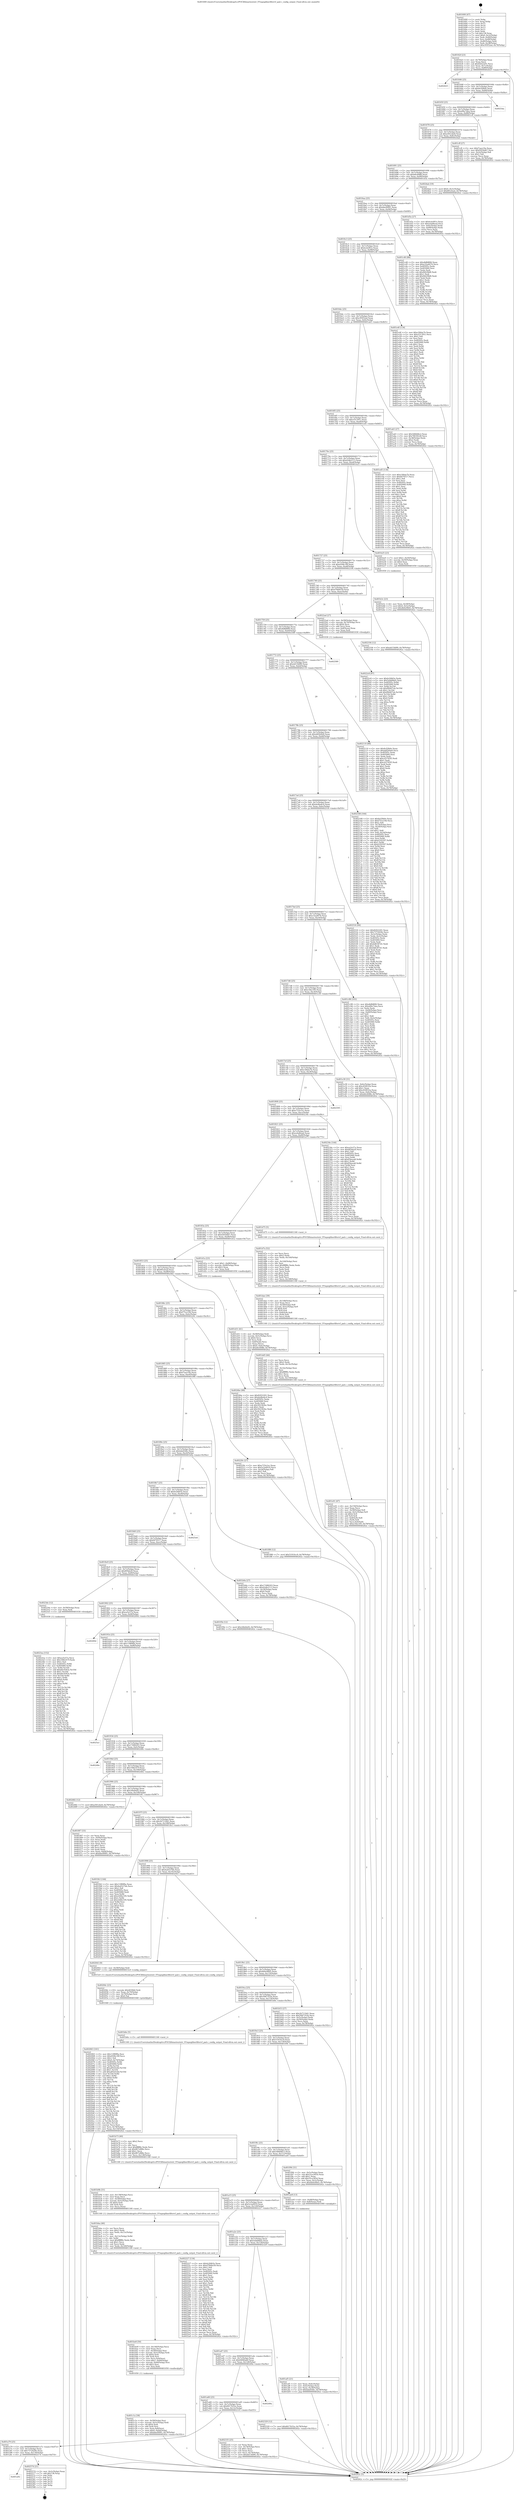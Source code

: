 digraph "0x401600" {
  label = "0x401600 (/mnt/c/Users/mathe/Desktop/tcc/POCII/binaries/extr_FFmpeglibavfiltervf_pad.c_config_output_Final-ollvm.out::main(0))"
  labelloc = "t"
  node[shape=record]

  Entry [label="",width=0.3,height=0.3,shape=circle,fillcolor=black,style=filled]
  "0x40162f" [label="{
     0x40162f [23]\l
     | [instrs]\l
     &nbsp;&nbsp;0x40162f \<+3\>: mov -0x78(%rbp),%eax\l
     &nbsp;&nbsp;0x401632 \<+2\>: mov %eax,%ecx\l
     &nbsp;&nbsp;0x401634 \<+6\>: sub $0x82f22201,%ecx\l
     &nbsp;&nbsp;0x40163a \<+3\>: mov %eax,-0x7c(%rbp)\l
     &nbsp;&nbsp;0x40163d \<+3\>: mov %ecx,-0x80(%rbp)\l
     &nbsp;&nbsp;0x401640 \<+6\>: je 0000000000402625 \<main+0x1025\>\l
  }"]
  "0x402625" [label="{
     0x402625\l
  }", style=dashed]
  "0x401646" [label="{
     0x401646 [25]\l
     | [instrs]\l
     &nbsp;&nbsp;0x401646 \<+5\>: jmp 000000000040164b \<main+0x4b\>\l
     &nbsp;&nbsp;0x40164b \<+3\>: mov -0x7c(%rbp),%eax\l
     &nbsp;&nbsp;0x40164e \<+5\>: sub $0x8cf2fb0e,%eax\l
     &nbsp;&nbsp;0x401653 \<+6\>: mov %eax,-0x84(%rbp)\l
     &nbsp;&nbsp;0x401659 \<+6\>: je 00000000004025da \<main+0xfda\>\l
  }"]
  Exit [label="",width=0.3,height=0.3,shape=circle,fillcolor=black,style=filled,peripheries=2]
  "0x4025da" [label="{
     0x4025da\l
  }", style=dashed]
  "0x40165f" [label="{
     0x40165f [25]\l
     | [instrs]\l
     &nbsp;&nbsp;0x40165f \<+5\>: jmp 0000000000401664 \<main+0x64\>\l
     &nbsp;&nbsp;0x401664 \<+3\>: mov -0x7c(%rbp),%eax\l
     &nbsp;&nbsp;0x401667 \<+5\>: sub $0xa06e7dea,%eax\l
     &nbsp;&nbsp;0x40166c \<+6\>: mov %eax,-0x88(%rbp)\l
     &nbsp;&nbsp;0x401672 \<+6\>: je 0000000000401cff \<main+0x6ff\>\l
  }"]
  "0x401a92" [label="{
     0x401a92\l
  }", style=dashed]
  "0x401cff" [label="{
     0x401cff [27]\l
     | [instrs]\l
     &nbsp;&nbsp;0x401cff \<+5\>: mov $0xf7aee19a,%eax\l
     &nbsp;&nbsp;0x401d04 \<+5\>: mov $0xf2054db7,%ecx\l
     &nbsp;&nbsp;0x401d09 \<+3\>: mov -0x2e(%rbp),%dl\l
     &nbsp;&nbsp;0x401d0c \<+3\>: test $0x1,%dl\l
     &nbsp;&nbsp;0x401d0f \<+3\>: cmovne %ecx,%eax\l
     &nbsp;&nbsp;0x401d12 \<+3\>: mov %eax,-0x78(%rbp)\l
     &nbsp;&nbsp;0x401d15 \<+5\>: jmp 000000000040262c \<main+0x102c\>\l
  }"]
  "0x401678" [label="{
     0x401678 [25]\l
     | [instrs]\l
     &nbsp;&nbsp;0x401678 \<+5\>: jmp 000000000040167d \<main+0x7d\>\l
     &nbsp;&nbsp;0x40167d \<+3\>: mov -0x7c(%rbp),%eax\l
     &nbsp;&nbsp;0x401680 \<+5\>: sub $0xa561ebe6,%eax\l
     &nbsp;&nbsp;0x401685 \<+6\>: mov %eax,-0x8c(%rbp)\l
     &nbsp;&nbsp;0x40168b \<+6\>: je 00000000004024ab \<main+0xeab\>\l
  }"]
  "0x402574" [label="{
     0x402574 [21]\l
     | [instrs]\l
     &nbsp;&nbsp;0x402574 \<+3\>: mov -0x2c(%rbp),%eax\l
     &nbsp;&nbsp;0x402577 \<+7\>: add $0x138,%rsp\l
     &nbsp;&nbsp;0x40257e \<+1\>: pop %rbx\l
     &nbsp;&nbsp;0x40257f \<+2\>: pop %r12\l
     &nbsp;&nbsp;0x402581 \<+2\>: pop %r13\l
     &nbsp;&nbsp;0x402583 \<+2\>: pop %r14\l
     &nbsp;&nbsp;0x402585 \<+2\>: pop %r15\l
     &nbsp;&nbsp;0x402587 \<+1\>: pop %rbp\l
     &nbsp;&nbsp;0x402588 \<+1\>: ret\l
  }"]
  "0x4024ab" [label="{
     0x4024ab [19]\l
     | [instrs]\l
     &nbsp;&nbsp;0x4024ab \<+7\>: movl $0x0,-0x3c(%rbp)\l
     &nbsp;&nbsp;0x4024b2 \<+7\>: movl $0xf65cfead,-0x78(%rbp)\l
     &nbsp;&nbsp;0x4024b9 \<+5\>: jmp 000000000040262c \<main+0x102c\>\l
  }"]
  "0x401691" [label="{
     0x401691 [25]\l
     | [instrs]\l
     &nbsp;&nbsp;0x401691 \<+5\>: jmp 0000000000401696 \<main+0x96\>\l
     &nbsp;&nbsp;0x401696 \<+3\>: mov -0x7c(%rbp),%eax\l
     &nbsp;&nbsp;0x401699 \<+5\>: sub $0xb6c60ffd,%eax\l
     &nbsp;&nbsp;0x40169e \<+6\>: mov %eax,-0x90(%rbp)\l
     &nbsp;&nbsp;0x4016a4 \<+6\>: je 0000000000401d5a \<main+0x75a\>\l
  }"]
  "0x4023ea" [label="{
     0x4023ea [152]\l
     | [instrs]\l
     &nbsp;&nbsp;0x4023ea \<+5\>: mov $0xea5e57a,%ecx\l
     &nbsp;&nbsp;0x4023ef \<+5\>: mov $0x194b357f,%edx\l
     &nbsp;&nbsp;0x4023f4 \<+3\>: mov $0x1,%sil\l
     &nbsp;&nbsp;0x4023f7 \<+8\>: mov 0x40505c,%r8d\l
     &nbsp;&nbsp;0x4023ff \<+8\>: mov 0x405060,%r9d\l
     &nbsp;&nbsp;0x402407 \<+3\>: mov %r8d,%r10d\l
     &nbsp;&nbsp;0x40240a \<+7\>: add $0xb6c9363e,%r10d\l
     &nbsp;&nbsp;0x402411 \<+4\>: sub $0x1,%r10d\l
     &nbsp;&nbsp;0x402415 \<+7\>: sub $0xb6c9363e,%r10d\l
     &nbsp;&nbsp;0x40241c \<+4\>: imul %r10d,%r8d\l
     &nbsp;&nbsp;0x402420 \<+4\>: and $0x1,%r8d\l
     &nbsp;&nbsp;0x402424 \<+4\>: cmp $0x0,%r8d\l
     &nbsp;&nbsp;0x402428 \<+4\>: sete %r11b\l
     &nbsp;&nbsp;0x40242c \<+4\>: cmp $0xa,%r9d\l
     &nbsp;&nbsp;0x402430 \<+3\>: setl %bl\l
     &nbsp;&nbsp;0x402433 \<+3\>: mov %r11b,%r14b\l
     &nbsp;&nbsp;0x402436 \<+4\>: xor $0xff,%r14b\l
     &nbsp;&nbsp;0x40243a \<+3\>: mov %bl,%r15b\l
     &nbsp;&nbsp;0x40243d \<+4\>: xor $0xff,%r15b\l
     &nbsp;&nbsp;0x402441 \<+4\>: xor $0x1,%sil\l
     &nbsp;&nbsp;0x402445 \<+3\>: mov %r14b,%r12b\l
     &nbsp;&nbsp;0x402448 \<+4\>: and $0xff,%r12b\l
     &nbsp;&nbsp;0x40244c \<+3\>: and %sil,%r11b\l
     &nbsp;&nbsp;0x40244f \<+3\>: mov %r15b,%r13b\l
     &nbsp;&nbsp;0x402452 \<+4\>: and $0xff,%r13b\l
     &nbsp;&nbsp;0x402456 \<+3\>: and %sil,%bl\l
     &nbsp;&nbsp;0x402459 \<+3\>: or %r11b,%r12b\l
     &nbsp;&nbsp;0x40245c \<+3\>: or %bl,%r13b\l
     &nbsp;&nbsp;0x40245f \<+3\>: xor %r13b,%r12b\l
     &nbsp;&nbsp;0x402462 \<+3\>: or %r15b,%r14b\l
     &nbsp;&nbsp;0x402465 \<+4\>: xor $0xff,%r14b\l
     &nbsp;&nbsp;0x402469 \<+4\>: or $0x1,%sil\l
     &nbsp;&nbsp;0x40246d \<+3\>: and %sil,%r14b\l
     &nbsp;&nbsp;0x402470 \<+3\>: or %r14b,%r12b\l
     &nbsp;&nbsp;0x402473 \<+4\>: test $0x1,%r12b\l
     &nbsp;&nbsp;0x402477 \<+3\>: cmovne %edx,%ecx\l
     &nbsp;&nbsp;0x40247a \<+3\>: mov %ecx,-0x78(%rbp)\l
     &nbsp;&nbsp;0x40247d \<+5\>: jmp 000000000040262c \<main+0x102c\>\l
  }"]
  "0x401d5a" [label="{
     0x401d5a [27]\l
     | [instrs]\l
     &nbsp;&nbsp;0x401d5a \<+5\>: mov $0xbcdcf61e,%eax\l
     &nbsp;&nbsp;0x401d5f \<+5\>: mov $0xeebd6ead,%ecx\l
     &nbsp;&nbsp;0x401d64 \<+3\>: mov -0x6c(%rbp),%edx\l
     &nbsp;&nbsp;0x401d67 \<+3\>: cmp -0x68(%rbp),%edx\l
     &nbsp;&nbsp;0x401d6a \<+3\>: cmovl %ecx,%eax\l
     &nbsp;&nbsp;0x401d6d \<+3\>: mov %eax,-0x78(%rbp)\l
     &nbsp;&nbsp;0x401d70 \<+5\>: jmp 000000000040262c \<main+0x102c\>\l
  }"]
  "0x4016aa" [label="{
     0x4016aa [25]\l
     | [instrs]\l
     &nbsp;&nbsp;0x4016aa \<+5\>: jmp 00000000004016af \<main+0xaf\>\l
     &nbsp;&nbsp;0x4016af \<+3\>: mov -0x7c(%rbp),%eax\l
     &nbsp;&nbsp;0x4016b2 \<+5\>: sub $0xbbe999f1,%eax\l
     &nbsp;&nbsp;0x4016b7 \<+6\>: mov %eax,-0x94(%rbp)\l
     &nbsp;&nbsp;0x4016bd \<+6\>: je 0000000000401c40 \<main+0x640\>\l
  }"]
  "0x401a79" [label="{
     0x401a79 [25]\l
     | [instrs]\l
     &nbsp;&nbsp;0x401a79 \<+5\>: jmp 0000000000401a7e \<main+0x47e\>\l
     &nbsp;&nbsp;0x401a7e \<+3\>: mov -0x7c(%rbp),%eax\l
     &nbsp;&nbsp;0x401a81 \<+5\>: sub $0x7372429e,%eax\l
     &nbsp;&nbsp;0x401a86 \<+6\>: mov %eax,-0x130(%rbp)\l
     &nbsp;&nbsp;0x401a8c \<+6\>: je 0000000000402574 \<main+0xf74\>\l
  }"]
  "0x401c40" [label="{
     0x401c40 [88]\l
     | [instrs]\l
     &nbsp;&nbsp;0x401c40 \<+5\>: mov $0xdbffd806,%eax\l
     &nbsp;&nbsp;0x401c45 \<+5\>: mov $0xe32a4074,%ecx\l
     &nbsp;&nbsp;0x401c4a \<+7\>: mov 0x40505c,%edx\l
     &nbsp;&nbsp;0x401c51 \<+7\>: mov 0x405060,%esi\l
     &nbsp;&nbsp;0x401c58 \<+2\>: mov %edx,%edi\l
     &nbsp;&nbsp;0x401c5a \<+6\>: sub $0xf4429bf6,%edi\l
     &nbsp;&nbsp;0x401c60 \<+3\>: sub $0x1,%edi\l
     &nbsp;&nbsp;0x401c63 \<+6\>: add $0xf4429bf6,%edi\l
     &nbsp;&nbsp;0x401c69 \<+3\>: imul %edi,%edx\l
     &nbsp;&nbsp;0x401c6c \<+3\>: and $0x1,%edx\l
     &nbsp;&nbsp;0x401c6f \<+3\>: cmp $0x0,%edx\l
     &nbsp;&nbsp;0x401c72 \<+4\>: sete %r8b\l
     &nbsp;&nbsp;0x401c76 \<+3\>: cmp $0xa,%esi\l
     &nbsp;&nbsp;0x401c79 \<+4\>: setl %r9b\l
     &nbsp;&nbsp;0x401c7d \<+3\>: mov %r8b,%r10b\l
     &nbsp;&nbsp;0x401c80 \<+3\>: and %r9b,%r10b\l
     &nbsp;&nbsp;0x401c83 \<+3\>: xor %r9b,%r8b\l
     &nbsp;&nbsp;0x401c86 \<+3\>: or %r8b,%r10b\l
     &nbsp;&nbsp;0x401c89 \<+4\>: test $0x1,%r10b\l
     &nbsp;&nbsp;0x401c8d \<+3\>: cmovne %ecx,%eax\l
     &nbsp;&nbsp;0x401c90 \<+3\>: mov %eax,-0x78(%rbp)\l
     &nbsp;&nbsp;0x401c93 \<+5\>: jmp 000000000040262c \<main+0x102c\>\l
  }"]
  "0x4016c3" [label="{
     0x4016c3 [25]\l
     | [instrs]\l
     &nbsp;&nbsp;0x4016c3 \<+5\>: jmp 00000000004016c8 \<main+0xc8\>\l
     &nbsp;&nbsp;0x4016c8 \<+3\>: mov -0x7c(%rbp),%eax\l
     &nbsp;&nbsp;0x4016cb \<+5\>: sub $0xbcdcf61e,%eax\l
     &nbsp;&nbsp;0x4016d0 \<+6\>: mov %eax,-0x98(%rbp)\l
     &nbsp;&nbsp;0x4016d6 \<+6\>: je 0000000000401e4f \<main+0x84f\>\l
  }"]
  "0x402335" [label="{
     0x402335 [25]\l
     | [instrs]\l
     &nbsp;&nbsp;0x402335 \<+2\>: xor %eax,%eax\l
     &nbsp;&nbsp;0x402337 \<+3\>: mov -0x74(%rbp),%ecx\l
     &nbsp;&nbsp;0x40233a \<+3\>: sub $0x1,%eax\l
     &nbsp;&nbsp;0x40233d \<+2\>: sub %eax,%ecx\l
     &nbsp;&nbsp;0x40233f \<+3\>: mov %ecx,-0x74(%rbp)\l
     &nbsp;&nbsp;0x402342 \<+7\>: movl $0xdd15fd90,-0x78(%rbp)\l
     &nbsp;&nbsp;0x402349 \<+5\>: jmp 000000000040262c \<main+0x102c\>\l
  }"]
  "0x401e4f" [label="{
     0x401e4f [134]\l
     | [instrs]\l
     &nbsp;&nbsp;0x401e4f \<+5\>: mov $0xe3f4da7b,%eax\l
     &nbsp;&nbsp;0x401e54 \<+5\>: mov $0xcf31391c,%ecx\l
     &nbsp;&nbsp;0x401e59 \<+2\>: mov $0x1,%dl\l
     &nbsp;&nbsp;0x401e5b \<+2\>: xor %esi,%esi\l
     &nbsp;&nbsp;0x401e5d \<+7\>: mov 0x40505c,%edi\l
     &nbsp;&nbsp;0x401e64 \<+8\>: mov 0x405060,%r8d\l
     &nbsp;&nbsp;0x401e6c \<+3\>: sub $0x1,%esi\l
     &nbsp;&nbsp;0x401e6f \<+3\>: mov %edi,%r9d\l
     &nbsp;&nbsp;0x401e72 \<+3\>: add %esi,%r9d\l
     &nbsp;&nbsp;0x401e75 \<+4\>: imul %r9d,%edi\l
     &nbsp;&nbsp;0x401e79 \<+3\>: and $0x1,%edi\l
     &nbsp;&nbsp;0x401e7c \<+3\>: cmp $0x0,%edi\l
     &nbsp;&nbsp;0x401e7f \<+4\>: sete %r10b\l
     &nbsp;&nbsp;0x401e83 \<+4\>: cmp $0xa,%r8d\l
     &nbsp;&nbsp;0x401e87 \<+4\>: setl %r11b\l
     &nbsp;&nbsp;0x401e8b \<+3\>: mov %r10b,%bl\l
     &nbsp;&nbsp;0x401e8e \<+3\>: xor $0xff,%bl\l
     &nbsp;&nbsp;0x401e91 \<+3\>: mov %r11b,%r14b\l
     &nbsp;&nbsp;0x401e94 \<+4\>: xor $0xff,%r14b\l
     &nbsp;&nbsp;0x401e98 \<+3\>: xor $0x0,%dl\l
     &nbsp;&nbsp;0x401e9b \<+3\>: mov %bl,%r15b\l
     &nbsp;&nbsp;0x401e9e \<+4\>: and $0x0,%r15b\l
     &nbsp;&nbsp;0x401ea2 \<+3\>: and %dl,%r10b\l
     &nbsp;&nbsp;0x401ea5 \<+3\>: mov %r14b,%r12b\l
     &nbsp;&nbsp;0x401ea8 \<+4\>: and $0x0,%r12b\l
     &nbsp;&nbsp;0x401eac \<+3\>: and %dl,%r11b\l
     &nbsp;&nbsp;0x401eaf \<+3\>: or %r10b,%r15b\l
     &nbsp;&nbsp;0x401eb2 \<+3\>: or %r11b,%r12b\l
     &nbsp;&nbsp;0x401eb5 \<+3\>: xor %r12b,%r15b\l
     &nbsp;&nbsp;0x401eb8 \<+3\>: or %r14b,%bl\l
     &nbsp;&nbsp;0x401ebb \<+3\>: xor $0xff,%bl\l
     &nbsp;&nbsp;0x401ebe \<+3\>: or $0x0,%dl\l
     &nbsp;&nbsp;0x401ec1 \<+2\>: and %dl,%bl\l
     &nbsp;&nbsp;0x401ec3 \<+3\>: or %bl,%r15b\l
     &nbsp;&nbsp;0x401ec6 \<+4\>: test $0x1,%r15b\l
     &nbsp;&nbsp;0x401eca \<+3\>: cmovne %ecx,%eax\l
     &nbsp;&nbsp;0x401ecd \<+3\>: mov %eax,-0x78(%rbp)\l
     &nbsp;&nbsp;0x401ed0 \<+5\>: jmp 000000000040262c \<main+0x102c\>\l
  }"]
  "0x4016dc" [label="{
     0x4016dc [25]\l
     | [instrs]\l
     &nbsp;&nbsp;0x4016dc \<+5\>: jmp 00000000004016e1 \<main+0xe1\>\l
     &nbsp;&nbsp;0x4016e1 \<+3\>: mov -0x7c(%rbp),%eax\l
     &nbsp;&nbsp;0x4016e4 \<+5\>: sub $0xc95f52ad,%eax\l
     &nbsp;&nbsp;0x4016e9 \<+6\>: mov %eax,-0x9c(%rbp)\l
     &nbsp;&nbsp;0x4016ef \<+6\>: je 0000000000401ab5 \<main+0x4b5\>\l
  }"]
  "0x401a60" [label="{
     0x401a60 [25]\l
     | [instrs]\l
     &nbsp;&nbsp;0x401a60 \<+5\>: jmp 0000000000401a65 \<main+0x465\>\l
     &nbsp;&nbsp;0x401a65 \<+3\>: mov -0x7c(%rbp),%eax\l
     &nbsp;&nbsp;0x401a68 \<+5\>: sub $0x6617b52a,%eax\l
     &nbsp;&nbsp;0x401a6d \<+6\>: mov %eax,-0x12c(%rbp)\l
     &nbsp;&nbsp;0x401a73 \<+6\>: je 0000000000402335 \<main+0xd35\>\l
  }"]
  "0x401ab5" [label="{
     0x401ab5 [27]\l
     | [instrs]\l
     &nbsp;&nbsp;0x401ab5 \<+5\>: mov $0x548446c2,%eax\l
     &nbsp;&nbsp;0x401aba \<+5\>: mov $0x78039228,%ecx\l
     &nbsp;&nbsp;0x401abf \<+3\>: mov -0x38(%rbp),%edx\l
     &nbsp;&nbsp;0x401ac2 \<+3\>: cmp $0x2,%edx\l
     &nbsp;&nbsp;0x401ac5 \<+3\>: cmovne %ecx,%eax\l
     &nbsp;&nbsp;0x401ac8 \<+3\>: mov %eax,-0x78(%rbp)\l
     &nbsp;&nbsp;0x401acb \<+5\>: jmp 000000000040262c \<main+0x102c\>\l
  }"]
  "0x4016f5" [label="{
     0x4016f5 [25]\l
     | [instrs]\l
     &nbsp;&nbsp;0x4016f5 \<+5\>: jmp 00000000004016fa \<main+0xfa\>\l
     &nbsp;&nbsp;0x4016fa \<+3\>: mov -0x7c(%rbp),%eax\l
     &nbsp;&nbsp;0x4016fd \<+5\>: sub $0xcf31391c,%eax\l
     &nbsp;&nbsp;0x401702 \<+6\>: mov %eax,-0xa0(%rbp)\l
     &nbsp;&nbsp;0x401708 \<+6\>: je 0000000000401ed5 \<main+0x8d5\>\l
  }"]
  "0x40262c" [label="{
     0x40262c [5]\l
     | [instrs]\l
     &nbsp;&nbsp;0x40262c \<+5\>: jmp 000000000040162f \<main+0x2f\>\l
  }"]
  "0x401600" [label="{
     0x401600 [47]\l
     | [instrs]\l
     &nbsp;&nbsp;0x401600 \<+1\>: push %rbp\l
     &nbsp;&nbsp;0x401601 \<+3\>: mov %rsp,%rbp\l
     &nbsp;&nbsp;0x401604 \<+2\>: push %r15\l
     &nbsp;&nbsp;0x401606 \<+2\>: push %r14\l
     &nbsp;&nbsp;0x401608 \<+2\>: push %r13\l
     &nbsp;&nbsp;0x40160a \<+2\>: push %r12\l
     &nbsp;&nbsp;0x40160c \<+1\>: push %rbx\l
     &nbsp;&nbsp;0x40160d \<+7\>: sub $0x138,%rsp\l
     &nbsp;&nbsp;0x401614 \<+7\>: movl $0x0,-0x3c(%rbp)\l
     &nbsp;&nbsp;0x40161b \<+3\>: mov %edi,-0x40(%rbp)\l
     &nbsp;&nbsp;0x40161e \<+4\>: mov %rsi,-0x48(%rbp)\l
     &nbsp;&nbsp;0x401622 \<+3\>: mov -0x40(%rbp),%edi\l
     &nbsp;&nbsp;0x401625 \<+3\>: mov %edi,-0x38(%rbp)\l
     &nbsp;&nbsp;0x401628 \<+7\>: movl $0xc95f52ad,-0x78(%rbp)\l
  }"]
  "0x40249a" [label="{
     0x40249a\l
  }", style=dashed]
  "0x401ed5" [label="{
     0x401ed5 [134]\l
     | [instrs]\l
     &nbsp;&nbsp;0x401ed5 \<+5\>: mov $0xe3f4da7b,%eax\l
     &nbsp;&nbsp;0x401eda \<+5\>: mov $0x6470517,%ecx\l
     &nbsp;&nbsp;0x401edf \<+2\>: mov $0x1,%dl\l
     &nbsp;&nbsp;0x401ee1 \<+2\>: xor %esi,%esi\l
     &nbsp;&nbsp;0x401ee3 \<+7\>: mov 0x40505c,%edi\l
     &nbsp;&nbsp;0x401eea \<+8\>: mov 0x405060,%r8d\l
     &nbsp;&nbsp;0x401ef2 \<+3\>: sub $0x1,%esi\l
     &nbsp;&nbsp;0x401ef5 \<+3\>: mov %edi,%r9d\l
     &nbsp;&nbsp;0x401ef8 \<+3\>: add %esi,%r9d\l
     &nbsp;&nbsp;0x401efb \<+4\>: imul %r9d,%edi\l
     &nbsp;&nbsp;0x401eff \<+3\>: and $0x1,%edi\l
     &nbsp;&nbsp;0x401f02 \<+3\>: cmp $0x0,%edi\l
     &nbsp;&nbsp;0x401f05 \<+4\>: sete %r10b\l
     &nbsp;&nbsp;0x401f09 \<+4\>: cmp $0xa,%r8d\l
     &nbsp;&nbsp;0x401f0d \<+4\>: setl %r11b\l
     &nbsp;&nbsp;0x401f11 \<+3\>: mov %r10b,%bl\l
     &nbsp;&nbsp;0x401f14 \<+3\>: xor $0xff,%bl\l
     &nbsp;&nbsp;0x401f17 \<+3\>: mov %r11b,%r14b\l
     &nbsp;&nbsp;0x401f1a \<+4\>: xor $0xff,%r14b\l
     &nbsp;&nbsp;0x401f1e \<+3\>: xor $0x1,%dl\l
     &nbsp;&nbsp;0x401f21 \<+3\>: mov %bl,%r15b\l
     &nbsp;&nbsp;0x401f24 \<+4\>: and $0xff,%r15b\l
     &nbsp;&nbsp;0x401f28 \<+3\>: and %dl,%r10b\l
     &nbsp;&nbsp;0x401f2b \<+3\>: mov %r14b,%r12b\l
     &nbsp;&nbsp;0x401f2e \<+4\>: and $0xff,%r12b\l
     &nbsp;&nbsp;0x401f32 \<+3\>: and %dl,%r11b\l
     &nbsp;&nbsp;0x401f35 \<+3\>: or %r10b,%r15b\l
     &nbsp;&nbsp;0x401f38 \<+3\>: or %r11b,%r12b\l
     &nbsp;&nbsp;0x401f3b \<+3\>: xor %r12b,%r15b\l
     &nbsp;&nbsp;0x401f3e \<+3\>: or %r14b,%bl\l
     &nbsp;&nbsp;0x401f41 \<+3\>: xor $0xff,%bl\l
     &nbsp;&nbsp;0x401f44 \<+3\>: or $0x1,%dl\l
     &nbsp;&nbsp;0x401f47 \<+2\>: and %dl,%bl\l
     &nbsp;&nbsp;0x401f49 \<+3\>: or %bl,%r15b\l
     &nbsp;&nbsp;0x401f4c \<+4\>: test $0x1,%r15b\l
     &nbsp;&nbsp;0x401f50 \<+3\>: cmovne %ecx,%eax\l
     &nbsp;&nbsp;0x401f53 \<+3\>: mov %eax,-0x78(%rbp)\l
     &nbsp;&nbsp;0x401f56 \<+5\>: jmp 000000000040262c \<main+0x102c\>\l
  }"]
  "0x40170e" [label="{
     0x40170e [25]\l
     | [instrs]\l
     &nbsp;&nbsp;0x40170e \<+5\>: jmp 0000000000401713 \<main+0x113\>\l
     &nbsp;&nbsp;0x401713 \<+3\>: mov -0x7c(%rbp),%eax\l
     &nbsp;&nbsp;0x401716 \<+5\>: sub $0xd2db2113,%eax\l
     &nbsp;&nbsp;0x40171b \<+6\>: mov %eax,-0xa4(%rbp)\l
     &nbsp;&nbsp;0x401721 \<+6\>: je 0000000000401b25 \<main+0x525\>\l
  }"]
  "0x401a47" [label="{
     0x401a47 [25]\l
     | [instrs]\l
     &nbsp;&nbsp;0x401a47 \<+5\>: jmp 0000000000401a4c \<main+0x44c\>\l
     &nbsp;&nbsp;0x401a4c \<+3\>: mov -0x7c(%rbp),%eax\l
     &nbsp;&nbsp;0x401a4f \<+5\>: sub $0x64f40ab0,%eax\l
     &nbsp;&nbsp;0x401a54 \<+6\>: mov %eax,-0x128(%rbp)\l
     &nbsp;&nbsp;0x401a5a \<+6\>: je 000000000040249a \<main+0xe9a\>\l
  }"]
  "0x401b25" [label="{
     0x401b25 [23]\l
     | [instrs]\l
     &nbsp;&nbsp;0x401b25 \<+7\>: movl $0x1,-0x50(%rbp)\l
     &nbsp;&nbsp;0x401b2c \<+4\>: movslq -0x50(%rbp),%rax\l
     &nbsp;&nbsp;0x401b30 \<+4\>: shl $0x4,%rax\l
     &nbsp;&nbsp;0x401b34 \<+3\>: mov %rax,%rdi\l
     &nbsp;&nbsp;0x401b37 \<+5\>: call 0000000000401050 \<malloc@plt\>\l
     | [calls]\l
     &nbsp;&nbsp;0x401050 \{1\} (unknown)\l
  }"]
  "0x401727" [label="{
     0x401727 [25]\l
     | [instrs]\l
     &nbsp;&nbsp;0x401727 \<+5\>: jmp 000000000040172c \<main+0x12c\>\l
     &nbsp;&nbsp;0x40172c \<+3\>: mov -0x7c(%rbp),%eax\l
     &nbsp;&nbsp;0x40172f \<+5\>: sub $0xd508c39f,%eax\l
     &nbsp;&nbsp;0x401734 \<+6\>: mov %eax,-0xa8(%rbp)\l
     &nbsp;&nbsp;0x40173a \<+6\>: je 0000000000402104 \<main+0xb04\>\l
  }"]
  "0x402329" [label="{
     0x402329 [12]\l
     | [instrs]\l
     &nbsp;&nbsp;0x402329 \<+7\>: movl $0x6617b52a,-0x78(%rbp)\l
     &nbsp;&nbsp;0x402330 \<+5\>: jmp 000000000040262c \<main+0x102c\>\l
  }"]
  "0x402104" [label="{
     0x402104 [12]\l
     | [instrs]\l
     &nbsp;&nbsp;0x402104 \<+7\>: movl $0xdd15fd90,-0x78(%rbp)\l
     &nbsp;&nbsp;0x40210b \<+5\>: jmp 000000000040262c \<main+0x102c\>\l
  }"]
  "0x401740" [label="{
     0x401740 [25]\l
     | [instrs]\l
     &nbsp;&nbsp;0x401740 \<+5\>: jmp 0000000000401745 \<main+0x145\>\l
     &nbsp;&nbsp;0x401745 \<+3\>: mov -0x7c(%rbp),%eax\l
     &nbsp;&nbsp;0x401748 \<+5\>: sub $0xd76b6e59,%eax\l
     &nbsp;&nbsp;0x40174d \<+6\>: mov %eax,-0xac(%rbp)\l
     &nbsp;&nbsp;0x401753 \<+6\>: je 00000000004022ad \<main+0xcad\>\l
  }"]
  "0x4022c8" [label="{
     0x4022c8 [97]\l
     | [instrs]\l
     &nbsp;&nbsp;0x4022c8 \<+5\>: mov $0xfe2fdb5e,%edx\l
     &nbsp;&nbsp;0x4022cd \<+5\>: mov $0x5ebb84d2,%esi\l
     &nbsp;&nbsp;0x4022d2 \<+8\>: mov 0x40505c,%r8d\l
     &nbsp;&nbsp;0x4022da \<+8\>: mov 0x405060,%r9d\l
     &nbsp;&nbsp;0x4022e2 \<+3\>: mov %r8d,%r10d\l
     &nbsp;&nbsp;0x4022e5 \<+7\>: sub $0xf06407eb,%r10d\l
     &nbsp;&nbsp;0x4022ec \<+4\>: sub $0x1,%r10d\l
     &nbsp;&nbsp;0x4022f0 \<+7\>: add $0xf06407eb,%r10d\l
     &nbsp;&nbsp;0x4022f7 \<+4\>: imul %r10d,%r8d\l
     &nbsp;&nbsp;0x4022fb \<+4\>: and $0x1,%r8d\l
     &nbsp;&nbsp;0x4022ff \<+4\>: cmp $0x0,%r8d\l
     &nbsp;&nbsp;0x402303 \<+4\>: sete %r11b\l
     &nbsp;&nbsp;0x402307 \<+4\>: cmp $0xa,%r9d\l
     &nbsp;&nbsp;0x40230b \<+3\>: setl %bl\l
     &nbsp;&nbsp;0x40230e \<+3\>: mov %r11b,%r14b\l
     &nbsp;&nbsp;0x402311 \<+3\>: and %bl,%r14b\l
     &nbsp;&nbsp;0x402314 \<+3\>: xor %bl,%r11b\l
     &nbsp;&nbsp;0x402317 \<+3\>: or %r11b,%r14b\l
     &nbsp;&nbsp;0x40231a \<+4\>: test $0x1,%r14b\l
     &nbsp;&nbsp;0x40231e \<+3\>: cmovne %esi,%edx\l
     &nbsp;&nbsp;0x402321 \<+3\>: mov %edx,-0x78(%rbp)\l
     &nbsp;&nbsp;0x402324 \<+5\>: jmp 000000000040262c \<main+0x102c\>\l
  }"]
  "0x4022ad" [label="{
     0x4022ad [27]\l
     | [instrs]\l
     &nbsp;&nbsp;0x4022ad \<+4\>: mov -0x58(%rbp),%rax\l
     &nbsp;&nbsp;0x4022b1 \<+4\>: movslq -0x74(%rbp),%rcx\l
     &nbsp;&nbsp;0x4022b5 \<+4\>: shl $0x4,%rcx\l
     &nbsp;&nbsp;0x4022b9 \<+3\>: add %rcx,%rax\l
     &nbsp;&nbsp;0x4022bc \<+4\>: mov 0x8(%rax),%rax\l
     &nbsp;&nbsp;0x4022c0 \<+3\>: mov %rax,%rdi\l
     &nbsp;&nbsp;0x4022c3 \<+5\>: call 0000000000401030 \<free@plt\>\l
     | [calls]\l
     &nbsp;&nbsp;0x401030 \{1\} (unknown)\l
  }"]
  "0x401759" [label="{
     0x401759 [25]\l
     | [instrs]\l
     &nbsp;&nbsp;0x401759 \<+5\>: jmp 000000000040175e \<main+0x15e\>\l
     &nbsp;&nbsp;0x40175e \<+3\>: mov -0x7c(%rbp),%eax\l
     &nbsp;&nbsp;0x401761 \<+5\>: sub $0xdbffd806,%eax\l
     &nbsp;&nbsp;0x401766 \<+6\>: mov %eax,-0xb0(%rbp)\l
     &nbsp;&nbsp;0x40176c \<+6\>: je 0000000000402589 \<main+0xf89\>\l
  }"]
  "0x401a2e" [label="{
     0x401a2e [25]\l
     | [instrs]\l
     &nbsp;&nbsp;0x401a2e \<+5\>: jmp 0000000000401a33 \<main+0x433\>\l
     &nbsp;&nbsp;0x401a33 \<+3\>: mov -0x7c(%rbp),%eax\l
     &nbsp;&nbsp;0x401a36 \<+5\>: sub $0x5ebb84d2,%eax\l
     &nbsp;&nbsp;0x401a3b \<+6\>: mov %eax,-0x124(%rbp)\l
     &nbsp;&nbsp;0x401a41 \<+6\>: je 0000000000402329 \<main+0xd29\>\l
  }"]
  "0x402589" [label="{
     0x402589\l
  }", style=dashed]
  "0x401772" [label="{
     0x401772 [25]\l
     | [instrs]\l
     &nbsp;&nbsp;0x401772 \<+5\>: jmp 0000000000401777 \<main+0x177\>\l
     &nbsp;&nbsp;0x401777 \<+3\>: mov -0x7c(%rbp),%eax\l
     &nbsp;&nbsp;0x40177a \<+5\>: sub $0xdd15fd90,%eax\l
     &nbsp;&nbsp;0x40177f \<+6\>: mov %eax,-0xb4(%rbp)\l
     &nbsp;&nbsp;0x401785 \<+6\>: je 0000000000402110 \<main+0xb10\>\l
  }"]
  "0x402227" [label="{
     0x402227 [134]\l
     | [instrs]\l
     &nbsp;&nbsp;0x402227 \<+5\>: mov $0xfe2fdb5e,%eax\l
     &nbsp;&nbsp;0x40222c \<+5\>: mov $0xd76b6e59,%ecx\l
     &nbsp;&nbsp;0x402231 \<+2\>: mov $0x1,%dl\l
     &nbsp;&nbsp;0x402233 \<+2\>: xor %esi,%esi\l
     &nbsp;&nbsp;0x402235 \<+7\>: mov 0x40505c,%edi\l
     &nbsp;&nbsp;0x40223c \<+8\>: mov 0x405060,%r8d\l
     &nbsp;&nbsp;0x402244 \<+3\>: sub $0x1,%esi\l
     &nbsp;&nbsp;0x402247 \<+3\>: mov %edi,%r9d\l
     &nbsp;&nbsp;0x40224a \<+3\>: add %esi,%r9d\l
     &nbsp;&nbsp;0x40224d \<+4\>: imul %r9d,%edi\l
     &nbsp;&nbsp;0x402251 \<+3\>: and $0x1,%edi\l
     &nbsp;&nbsp;0x402254 \<+3\>: cmp $0x0,%edi\l
     &nbsp;&nbsp;0x402257 \<+4\>: sete %r10b\l
     &nbsp;&nbsp;0x40225b \<+4\>: cmp $0xa,%r8d\l
     &nbsp;&nbsp;0x40225f \<+4\>: setl %r11b\l
     &nbsp;&nbsp;0x402263 \<+3\>: mov %r10b,%bl\l
     &nbsp;&nbsp;0x402266 \<+3\>: xor $0xff,%bl\l
     &nbsp;&nbsp;0x402269 \<+3\>: mov %r11b,%r14b\l
     &nbsp;&nbsp;0x40226c \<+4\>: xor $0xff,%r14b\l
     &nbsp;&nbsp;0x402270 \<+3\>: xor $0x0,%dl\l
     &nbsp;&nbsp;0x402273 \<+3\>: mov %bl,%r15b\l
     &nbsp;&nbsp;0x402276 \<+4\>: and $0x0,%r15b\l
     &nbsp;&nbsp;0x40227a \<+3\>: and %dl,%r10b\l
     &nbsp;&nbsp;0x40227d \<+3\>: mov %r14b,%r12b\l
     &nbsp;&nbsp;0x402280 \<+4\>: and $0x0,%r12b\l
     &nbsp;&nbsp;0x402284 \<+3\>: and %dl,%r11b\l
     &nbsp;&nbsp;0x402287 \<+3\>: or %r10b,%r15b\l
     &nbsp;&nbsp;0x40228a \<+3\>: or %r11b,%r12b\l
     &nbsp;&nbsp;0x40228d \<+3\>: xor %r12b,%r15b\l
     &nbsp;&nbsp;0x402290 \<+3\>: or %r14b,%bl\l
     &nbsp;&nbsp;0x402293 \<+3\>: xor $0xff,%bl\l
     &nbsp;&nbsp;0x402296 \<+3\>: or $0x0,%dl\l
     &nbsp;&nbsp;0x402299 \<+2\>: and %dl,%bl\l
     &nbsp;&nbsp;0x40229b \<+3\>: or %bl,%r15b\l
     &nbsp;&nbsp;0x40229e \<+4\>: test $0x1,%r15b\l
     &nbsp;&nbsp;0x4022a2 \<+3\>: cmovne %ecx,%eax\l
     &nbsp;&nbsp;0x4022a5 \<+3\>: mov %eax,-0x78(%rbp)\l
     &nbsp;&nbsp;0x4022a8 \<+5\>: jmp 000000000040262c \<main+0x102c\>\l
  }"]
  "0x402110" [label="{
     0x402110 [88]\l
     | [instrs]\l
     &nbsp;&nbsp;0x402110 \<+5\>: mov $0x8cf2fb0e,%eax\l
     &nbsp;&nbsp;0x402115 \<+5\>: mov $0xddf2b9e8,%ecx\l
     &nbsp;&nbsp;0x40211a \<+7\>: mov 0x40505c,%edx\l
     &nbsp;&nbsp;0x402121 \<+7\>: mov 0x405060,%esi\l
     &nbsp;&nbsp;0x402128 \<+2\>: mov %edx,%edi\l
     &nbsp;&nbsp;0x40212a \<+6\>: add $0xcd3745f5,%edi\l
     &nbsp;&nbsp;0x402130 \<+3\>: sub $0x1,%edi\l
     &nbsp;&nbsp;0x402133 \<+6\>: sub $0xcd3745f5,%edi\l
     &nbsp;&nbsp;0x402139 \<+3\>: imul %edi,%edx\l
     &nbsp;&nbsp;0x40213c \<+3\>: and $0x1,%edx\l
     &nbsp;&nbsp;0x40213f \<+3\>: cmp $0x0,%edx\l
     &nbsp;&nbsp;0x402142 \<+4\>: sete %r8b\l
     &nbsp;&nbsp;0x402146 \<+3\>: cmp $0xa,%esi\l
     &nbsp;&nbsp;0x402149 \<+4\>: setl %r9b\l
     &nbsp;&nbsp;0x40214d \<+3\>: mov %r8b,%r10b\l
     &nbsp;&nbsp;0x402150 \<+3\>: and %r9b,%r10b\l
     &nbsp;&nbsp;0x402153 \<+3\>: xor %r9b,%r8b\l
     &nbsp;&nbsp;0x402156 \<+3\>: or %r8b,%r10b\l
     &nbsp;&nbsp;0x402159 \<+4\>: test $0x1,%r10b\l
     &nbsp;&nbsp;0x40215d \<+3\>: cmovne %ecx,%eax\l
     &nbsp;&nbsp;0x402160 \<+3\>: mov %eax,-0x78(%rbp)\l
     &nbsp;&nbsp;0x402163 \<+5\>: jmp 000000000040262c \<main+0x102c\>\l
  }"]
  "0x40178b" [label="{
     0x40178b [25]\l
     | [instrs]\l
     &nbsp;&nbsp;0x40178b \<+5\>: jmp 0000000000401790 \<main+0x190\>\l
     &nbsp;&nbsp;0x401790 \<+3\>: mov -0x7c(%rbp),%eax\l
     &nbsp;&nbsp;0x401793 \<+5\>: sub $0xddf2b9e8,%eax\l
     &nbsp;&nbsp;0x401798 \<+6\>: mov %eax,-0xb8(%rbp)\l
     &nbsp;&nbsp;0x40179e \<+6\>: je 0000000000402168 \<main+0xb68\>\l
  }"]
  "0x402063" [label="{
     0x402063 [161]\l
     | [instrs]\l
     &nbsp;&nbsp;0x402063 \<+5\>: mov $0x11f89f9a,%esi\l
     &nbsp;&nbsp;0x402068 \<+5\>: mov $0xd508c39f,%ecx\l
     &nbsp;&nbsp;0x40206d \<+2\>: mov $0x1,%dl\l
     &nbsp;&nbsp;0x40206f \<+7\>: movl $0x0,-0x74(%rbp)\l
     &nbsp;&nbsp;0x402076 \<+8\>: mov 0x40505c,%r8d\l
     &nbsp;&nbsp;0x40207e \<+8\>: mov 0x405060,%r9d\l
     &nbsp;&nbsp;0x402086 \<+3\>: mov %r8d,%r10d\l
     &nbsp;&nbsp;0x402089 \<+7\>: sub $0xa85d3e4d,%r10d\l
     &nbsp;&nbsp;0x402090 \<+4\>: sub $0x1,%r10d\l
     &nbsp;&nbsp;0x402094 \<+7\>: add $0xa85d3e4d,%r10d\l
     &nbsp;&nbsp;0x40209b \<+4\>: imul %r10d,%r8d\l
     &nbsp;&nbsp;0x40209f \<+4\>: and $0x1,%r8d\l
     &nbsp;&nbsp;0x4020a3 \<+4\>: cmp $0x0,%r8d\l
     &nbsp;&nbsp;0x4020a7 \<+4\>: sete %r11b\l
     &nbsp;&nbsp;0x4020ab \<+4\>: cmp $0xa,%r9d\l
     &nbsp;&nbsp;0x4020af \<+3\>: setl %bl\l
     &nbsp;&nbsp;0x4020b2 \<+3\>: mov %r11b,%r14b\l
     &nbsp;&nbsp;0x4020b5 \<+4\>: xor $0xff,%r14b\l
     &nbsp;&nbsp;0x4020b9 \<+3\>: mov %bl,%r15b\l
     &nbsp;&nbsp;0x4020bc \<+4\>: xor $0xff,%r15b\l
     &nbsp;&nbsp;0x4020c0 \<+3\>: xor $0x1,%dl\l
     &nbsp;&nbsp;0x4020c3 \<+3\>: mov %r14b,%r12b\l
     &nbsp;&nbsp;0x4020c6 \<+4\>: and $0xff,%r12b\l
     &nbsp;&nbsp;0x4020ca \<+3\>: and %dl,%r11b\l
     &nbsp;&nbsp;0x4020cd \<+3\>: mov %r15b,%r13b\l
     &nbsp;&nbsp;0x4020d0 \<+4\>: and $0xff,%r13b\l
     &nbsp;&nbsp;0x4020d4 \<+2\>: and %dl,%bl\l
     &nbsp;&nbsp;0x4020d6 \<+3\>: or %r11b,%r12b\l
     &nbsp;&nbsp;0x4020d9 \<+3\>: or %bl,%r13b\l
     &nbsp;&nbsp;0x4020dc \<+3\>: xor %r13b,%r12b\l
     &nbsp;&nbsp;0x4020df \<+3\>: or %r15b,%r14b\l
     &nbsp;&nbsp;0x4020e2 \<+4\>: xor $0xff,%r14b\l
     &nbsp;&nbsp;0x4020e6 \<+3\>: or $0x1,%dl\l
     &nbsp;&nbsp;0x4020e9 \<+3\>: and %dl,%r14b\l
     &nbsp;&nbsp;0x4020ec \<+3\>: or %r14b,%r12b\l
     &nbsp;&nbsp;0x4020ef \<+4\>: test $0x1,%r12b\l
     &nbsp;&nbsp;0x4020f3 \<+3\>: cmovne %ecx,%esi\l
     &nbsp;&nbsp;0x4020f6 \<+3\>: mov %esi,-0x78(%rbp)\l
     &nbsp;&nbsp;0x4020f9 \<+6\>: mov %eax,-0x154(%rbp)\l
     &nbsp;&nbsp;0x4020ff \<+5\>: jmp 000000000040262c \<main+0x102c\>\l
  }"]
  "0x402168" [label="{
     0x402168 [164]\l
     | [instrs]\l
     &nbsp;&nbsp;0x402168 \<+5\>: mov $0x8cf2fb0e,%eax\l
     &nbsp;&nbsp;0x40216d \<+5\>: mov $0xf75ce19d,%ecx\l
     &nbsp;&nbsp;0x402172 \<+2\>: mov $0x1,%dl\l
     &nbsp;&nbsp;0x402174 \<+3\>: mov -0x74(%rbp),%esi\l
     &nbsp;&nbsp;0x402177 \<+3\>: cmp -0x50(%rbp),%esi\l
     &nbsp;&nbsp;0x40217a \<+4\>: setl %dil\l
     &nbsp;&nbsp;0x40217e \<+4\>: and $0x1,%dil\l
     &nbsp;&nbsp;0x402182 \<+4\>: mov %dil,-0x2d(%rbp)\l
     &nbsp;&nbsp;0x402186 \<+7\>: mov 0x40505c,%esi\l
     &nbsp;&nbsp;0x40218d \<+8\>: mov 0x405060,%r8d\l
     &nbsp;&nbsp;0x402195 \<+3\>: mov %esi,%r9d\l
     &nbsp;&nbsp;0x402198 \<+7\>: add $0xb35f35f7,%r9d\l
     &nbsp;&nbsp;0x40219f \<+4\>: sub $0x1,%r9d\l
     &nbsp;&nbsp;0x4021a3 \<+7\>: sub $0xb35f35f7,%r9d\l
     &nbsp;&nbsp;0x4021aa \<+4\>: imul %r9d,%esi\l
     &nbsp;&nbsp;0x4021ae \<+3\>: and $0x1,%esi\l
     &nbsp;&nbsp;0x4021b1 \<+3\>: cmp $0x0,%esi\l
     &nbsp;&nbsp;0x4021b4 \<+4\>: sete %dil\l
     &nbsp;&nbsp;0x4021b8 \<+4\>: cmp $0xa,%r8d\l
     &nbsp;&nbsp;0x4021bc \<+4\>: setl %r10b\l
     &nbsp;&nbsp;0x4021c0 \<+3\>: mov %dil,%r11b\l
     &nbsp;&nbsp;0x4021c3 \<+4\>: xor $0xff,%r11b\l
     &nbsp;&nbsp;0x4021c7 \<+3\>: mov %r10b,%bl\l
     &nbsp;&nbsp;0x4021ca \<+3\>: xor $0xff,%bl\l
     &nbsp;&nbsp;0x4021cd \<+3\>: xor $0x0,%dl\l
     &nbsp;&nbsp;0x4021d0 \<+3\>: mov %r11b,%r14b\l
     &nbsp;&nbsp;0x4021d3 \<+4\>: and $0x0,%r14b\l
     &nbsp;&nbsp;0x4021d7 \<+3\>: and %dl,%dil\l
     &nbsp;&nbsp;0x4021da \<+3\>: mov %bl,%r15b\l
     &nbsp;&nbsp;0x4021dd \<+4\>: and $0x0,%r15b\l
     &nbsp;&nbsp;0x4021e1 \<+3\>: and %dl,%r10b\l
     &nbsp;&nbsp;0x4021e4 \<+3\>: or %dil,%r14b\l
     &nbsp;&nbsp;0x4021e7 \<+3\>: or %r10b,%r15b\l
     &nbsp;&nbsp;0x4021ea \<+3\>: xor %r15b,%r14b\l
     &nbsp;&nbsp;0x4021ed \<+3\>: or %bl,%r11b\l
     &nbsp;&nbsp;0x4021f0 \<+4\>: xor $0xff,%r11b\l
     &nbsp;&nbsp;0x4021f4 \<+3\>: or $0x0,%dl\l
     &nbsp;&nbsp;0x4021f7 \<+3\>: and %dl,%r11b\l
     &nbsp;&nbsp;0x4021fa \<+3\>: or %r11b,%r14b\l
     &nbsp;&nbsp;0x4021fd \<+4\>: test $0x1,%r14b\l
     &nbsp;&nbsp;0x402201 \<+3\>: cmovne %ecx,%eax\l
     &nbsp;&nbsp;0x402204 \<+3\>: mov %eax,-0x78(%rbp)\l
     &nbsp;&nbsp;0x402207 \<+5\>: jmp 000000000040262c \<main+0x102c\>\l
  }"]
  "0x4017a4" [label="{
     0x4017a4 [25]\l
     | [instrs]\l
     &nbsp;&nbsp;0x4017a4 \<+5\>: jmp 00000000004017a9 \<main+0x1a9\>\l
     &nbsp;&nbsp;0x4017a9 \<+3\>: mov -0x7c(%rbp),%eax\l
     &nbsp;&nbsp;0x4017ac \<+5\>: sub $0xdedba4c4,%eax\l
     &nbsp;&nbsp;0x4017b1 \<+6\>: mov %eax,-0xbc(%rbp)\l
     &nbsp;&nbsp;0x4017b7 \<+6\>: je 0000000000402516 \<main+0xf16\>\l
  }"]
  "0x40204c" [label="{
     0x40204c [23]\l
     | [instrs]\l
     &nbsp;&nbsp;0x40204c \<+10\>: movabs $0x4030b6,%rdi\l
     &nbsp;&nbsp;0x402056 \<+3\>: mov %eax,-0x70(%rbp)\l
     &nbsp;&nbsp;0x402059 \<+3\>: mov -0x70(%rbp),%esi\l
     &nbsp;&nbsp;0x40205c \<+2\>: mov $0x0,%al\l
     &nbsp;&nbsp;0x40205e \<+5\>: call 0000000000401040 \<printf@plt\>\l
     | [calls]\l
     &nbsp;&nbsp;0x401040 \{1\} (unknown)\l
  }"]
  "0x402516" [label="{
     0x402516 [94]\l
     | [instrs]\l
     &nbsp;&nbsp;0x402516 \<+5\>: mov $0x82f22201,%eax\l
     &nbsp;&nbsp;0x40251b \<+5\>: mov $0x7372429e,%ecx\l
     &nbsp;&nbsp;0x402520 \<+3\>: mov -0x3c(%rbp),%edx\l
     &nbsp;&nbsp;0x402523 \<+3\>: mov %edx,-0x2c(%rbp)\l
     &nbsp;&nbsp;0x402526 \<+7\>: mov 0x40505c,%edx\l
     &nbsp;&nbsp;0x40252d \<+7\>: mov 0x405060,%esi\l
     &nbsp;&nbsp;0x402534 \<+2\>: mov %edx,%edi\l
     &nbsp;&nbsp;0x402536 \<+6\>: add $0x6d6387d1,%edi\l
     &nbsp;&nbsp;0x40253c \<+3\>: sub $0x1,%edi\l
     &nbsp;&nbsp;0x40253f \<+6\>: sub $0x6d6387d1,%edi\l
     &nbsp;&nbsp;0x402545 \<+3\>: imul %edi,%edx\l
     &nbsp;&nbsp;0x402548 \<+3\>: and $0x1,%edx\l
     &nbsp;&nbsp;0x40254b \<+3\>: cmp $0x0,%edx\l
     &nbsp;&nbsp;0x40254e \<+4\>: sete %r8b\l
     &nbsp;&nbsp;0x402552 \<+3\>: cmp $0xa,%esi\l
     &nbsp;&nbsp;0x402555 \<+4\>: setl %r9b\l
     &nbsp;&nbsp;0x402559 \<+3\>: mov %r8b,%r10b\l
     &nbsp;&nbsp;0x40255c \<+3\>: and %r9b,%r10b\l
     &nbsp;&nbsp;0x40255f \<+3\>: xor %r9b,%r8b\l
     &nbsp;&nbsp;0x402562 \<+3\>: or %r8b,%r10b\l
     &nbsp;&nbsp;0x402565 \<+4\>: test $0x1,%r10b\l
     &nbsp;&nbsp;0x402569 \<+3\>: cmovne %ecx,%eax\l
     &nbsp;&nbsp;0x40256c \<+3\>: mov %eax,-0x78(%rbp)\l
     &nbsp;&nbsp;0x40256f \<+5\>: jmp 000000000040262c \<main+0x102c\>\l
  }"]
  "0x4017bd" [label="{
     0x4017bd [25]\l
     | [instrs]\l
     &nbsp;&nbsp;0x4017bd \<+5\>: jmp 00000000004017c2 \<main+0x1c2\>\l
     &nbsp;&nbsp;0x4017c2 \<+3\>: mov -0x7c(%rbp),%eax\l
     &nbsp;&nbsp;0x4017c5 \<+5\>: sub $0xe32a4074,%eax\l
     &nbsp;&nbsp;0x4017ca \<+6\>: mov %eax,-0xc0(%rbp)\l
     &nbsp;&nbsp;0x4017d0 \<+6\>: je 0000000000401c98 \<main+0x698\>\l
  }"]
  "0x401e01" [label="{
     0x401e01 [47]\l
     | [instrs]\l
     &nbsp;&nbsp;0x401e01 \<+6\>: mov -0x150(%rbp),%ecx\l
     &nbsp;&nbsp;0x401e07 \<+3\>: imul %eax,%ecx\l
     &nbsp;&nbsp;0x401e0a \<+4\>: mov -0x58(%rbp),%r8\l
     &nbsp;&nbsp;0x401e0e \<+4\>: movslq -0x5c(%rbp),%r9\l
     &nbsp;&nbsp;0x401e12 \<+4\>: shl $0x4,%r9\l
     &nbsp;&nbsp;0x401e16 \<+3\>: add %r9,%r8\l
     &nbsp;&nbsp;0x401e19 \<+4\>: mov 0x8(%r8),%r8\l
     &nbsp;&nbsp;0x401e1d \<+3\>: mov (%r8),%r8\l
     &nbsp;&nbsp;0x401e20 \<+4\>: mov %ecx,0x4(%r8)\l
     &nbsp;&nbsp;0x401e24 \<+7\>: movl $0xe34ec5f5,-0x78(%rbp)\l
     &nbsp;&nbsp;0x401e2b \<+5\>: jmp 000000000040262c \<main+0x102c\>\l
  }"]
  "0x401c98" [label="{
     0x401c98 [103]\l
     | [instrs]\l
     &nbsp;&nbsp;0x401c98 \<+5\>: mov $0xdbffd806,%eax\l
     &nbsp;&nbsp;0x401c9d \<+5\>: mov $0xa06e7dea,%ecx\l
     &nbsp;&nbsp;0x401ca2 \<+2\>: xor %edx,%edx\l
     &nbsp;&nbsp;0x401ca4 \<+3\>: mov -0x64(%rbp),%esi\l
     &nbsp;&nbsp;0x401ca7 \<+3\>: cmp -0x60(%rbp),%esi\l
     &nbsp;&nbsp;0x401caa \<+4\>: setl %dil\l
     &nbsp;&nbsp;0x401cae \<+4\>: and $0x1,%dil\l
     &nbsp;&nbsp;0x401cb2 \<+4\>: mov %dil,-0x2e(%rbp)\l
     &nbsp;&nbsp;0x401cb6 \<+7\>: mov 0x40505c,%esi\l
     &nbsp;&nbsp;0x401cbd \<+8\>: mov 0x405060,%r8d\l
     &nbsp;&nbsp;0x401cc5 \<+3\>: sub $0x1,%edx\l
     &nbsp;&nbsp;0x401cc8 \<+3\>: mov %esi,%r9d\l
     &nbsp;&nbsp;0x401ccb \<+3\>: add %edx,%r9d\l
     &nbsp;&nbsp;0x401cce \<+4\>: imul %r9d,%esi\l
     &nbsp;&nbsp;0x401cd2 \<+3\>: and $0x1,%esi\l
     &nbsp;&nbsp;0x401cd5 \<+3\>: cmp $0x0,%esi\l
     &nbsp;&nbsp;0x401cd8 \<+4\>: sete %dil\l
     &nbsp;&nbsp;0x401cdc \<+4\>: cmp $0xa,%r8d\l
     &nbsp;&nbsp;0x401ce0 \<+4\>: setl %r10b\l
     &nbsp;&nbsp;0x401ce4 \<+3\>: mov %dil,%r11b\l
     &nbsp;&nbsp;0x401ce7 \<+3\>: and %r10b,%r11b\l
     &nbsp;&nbsp;0x401cea \<+3\>: xor %r10b,%dil\l
     &nbsp;&nbsp;0x401ced \<+3\>: or %dil,%r11b\l
     &nbsp;&nbsp;0x401cf0 \<+4\>: test $0x1,%r11b\l
     &nbsp;&nbsp;0x401cf4 \<+3\>: cmovne %ecx,%eax\l
     &nbsp;&nbsp;0x401cf7 \<+3\>: mov %eax,-0x78(%rbp)\l
     &nbsp;&nbsp;0x401cfa \<+5\>: jmp 000000000040262c \<main+0x102c\>\l
  }"]
  "0x4017d6" [label="{
     0x4017d6 [25]\l
     | [instrs]\l
     &nbsp;&nbsp;0x4017d6 \<+5\>: jmp 00000000004017db \<main+0x1db\>\l
     &nbsp;&nbsp;0x4017db \<+3\>: mov -0x7c(%rbp),%eax\l
     &nbsp;&nbsp;0x4017de \<+5\>: sub $0xe34ec5f5,%eax\l
     &nbsp;&nbsp;0x4017e3 \<+6\>: mov %eax,-0xc4(%rbp)\l
     &nbsp;&nbsp;0x4017e9 \<+6\>: je 0000000000401e30 \<main+0x830\>\l
  }"]
  "0x401dd5" [label="{
     0x401dd5 [44]\l
     | [instrs]\l
     &nbsp;&nbsp;0x401dd5 \<+2\>: xor %ecx,%ecx\l
     &nbsp;&nbsp;0x401dd7 \<+5\>: mov $0x2,%edx\l
     &nbsp;&nbsp;0x401ddc \<+6\>: mov %edx,-0x14c(%rbp)\l
     &nbsp;&nbsp;0x401de2 \<+1\>: cltd\l
     &nbsp;&nbsp;0x401de3 \<+6\>: mov -0x14c(%rbp),%esi\l
     &nbsp;&nbsp;0x401de9 \<+2\>: idiv %esi\l
     &nbsp;&nbsp;0x401deb \<+6\>: imul $0xfffffffe,%edx,%edx\l
     &nbsp;&nbsp;0x401df1 \<+3\>: sub $0x1,%ecx\l
     &nbsp;&nbsp;0x401df4 \<+2\>: sub %ecx,%edx\l
     &nbsp;&nbsp;0x401df6 \<+6\>: mov %edx,-0x150(%rbp)\l
     &nbsp;&nbsp;0x401dfc \<+5\>: call 0000000000401160 \<next_i\>\l
     | [calls]\l
     &nbsp;&nbsp;0x401160 \{1\} (/mnt/c/Users/mathe/Desktop/tcc/POCII/binaries/extr_FFmpeglibavfiltervf_pad.c_config_output_Final-ollvm.out::next_i)\l
  }"]
  "0x401e30" [label="{
     0x401e30 [31]\l
     | [instrs]\l
     &nbsp;&nbsp;0x401e30 \<+3\>: mov -0x6c(%rbp),%eax\l
     &nbsp;&nbsp;0x401e33 \<+5\>: sub $0xc83f032a,%eax\l
     &nbsp;&nbsp;0x401e38 \<+3\>: add $0x1,%eax\l
     &nbsp;&nbsp;0x401e3b \<+5\>: add $0xc83f032a,%eax\l
     &nbsp;&nbsp;0x401e40 \<+3\>: mov %eax,-0x6c(%rbp)\l
     &nbsp;&nbsp;0x401e43 \<+7\>: movl $0xb6c60ffd,-0x78(%rbp)\l
     &nbsp;&nbsp;0x401e4a \<+5\>: jmp 000000000040262c \<main+0x102c\>\l
  }"]
  "0x4017ef" [label="{
     0x4017ef [25]\l
     | [instrs]\l
     &nbsp;&nbsp;0x4017ef \<+5\>: jmp 00000000004017f4 \<main+0x1f4\>\l
     &nbsp;&nbsp;0x4017f4 \<+3\>: mov -0x7c(%rbp),%eax\l
     &nbsp;&nbsp;0x4017f7 \<+5\>: sub $0xe3f4da7b,%eax\l
     &nbsp;&nbsp;0x4017fc \<+6\>: mov %eax,-0xc8(%rbp)\l
     &nbsp;&nbsp;0x401802 \<+6\>: je 0000000000402595 \<main+0xf95\>\l
  }"]
  "0x401dae" [label="{
     0x401dae [39]\l
     | [instrs]\l
     &nbsp;&nbsp;0x401dae \<+6\>: mov -0x148(%rbp),%ecx\l
     &nbsp;&nbsp;0x401db4 \<+3\>: imul %eax,%ecx\l
     &nbsp;&nbsp;0x401db7 \<+4\>: mov -0x58(%rbp),%r8\l
     &nbsp;&nbsp;0x401dbb \<+4\>: movslq -0x5c(%rbp),%r9\l
     &nbsp;&nbsp;0x401dbf \<+4\>: shl $0x4,%r9\l
     &nbsp;&nbsp;0x401dc3 \<+3\>: add %r9,%r8\l
     &nbsp;&nbsp;0x401dc6 \<+4\>: mov 0x8(%r8),%r8\l
     &nbsp;&nbsp;0x401dca \<+3\>: mov (%r8),%r8\l
     &nbsp;&nbsp;0x401dcd \<+3\>: mov %ecx,(%r8)\l
     &nbsp;&nbsp;0x401dd0 \<+5\>: call 0000000000401160 \<next_i\>\l
     | [calls]\l
     &nbsp;&nbsp;0x401160 \{1\} (/mnt/c/Users/mathe/Desktop/tcc/POCII/binaries/extr_FFmpeglibavfiltervf_pad.c_config_output_Final-ollvm.out::next_i)\l
  }"]
  "0x402595" [label="{
     0x402595\l
  }", style=dashed]
  "0x401808" [label="{
     0x401808 [25]\l
     | [instrs]\l
     &nbsp;&nbsp;0x401808 \<+5\>: jmp 000000000040180d \<main+0x20d\>\l
     &nbsp;&nbsp;0x40180d \<+3\>: mov -0x7c(%rbp),%eax\l
     &nbsp;&nbsp;0x401810 \<+5\>: sub $0xe725e1ec,%eax\l
     &nbsp;&nbsp;0x401815 \<+6\>: mov %eax,-0xcc(%rbp)\l
     &nbsp;&nbsp;0x40181b \<+6\>: je 000000000040234e \<main+0xd4e\>\l
  }"]
  "0x401d7a" [label="{
     0x401d7a [52]\l
     | [instrs]\l
     &nbsp;&nbsp;0x401d7a \<+2\>: xor %ecx,%ecx\l
     &nbsp;&nbsp;0x401d7c \<+5\>: mov $0x2,%edx\l
     &nbsp;&nbsp;0x401d81 \<+6\>: mov %edx,-0x144(%rbp)\l
     &nbsp;&nbsp;0x401d87 \<+1\>: cltd\l
     &nbsp;&nbsp;0x401d88 \<+6\>: mov -0x144(%rbp),%esi\l
     &nbsp;&nbsp;0x401d8e \<+2\>: idiv %esi\l
     &nbsp;&nbsp;0x401d90 \<+6\>: imul $0xfffffffe,%edx,%edx\l
     &nbsp;&nbsp;0x401d96 \<+2\>: mov %ecx,%edi\l
     &nbsp;&nbsp;0x401d98 \<+2\>: sub %edx,%edi\l
     &nbsp;&nbsp;0x401d9a \<+2\>: mov %ecx,%edx\l
     &nbsp;&nbsp;0x401d9c \<+3\>: sub $0x1,%edx\l
     &nbsp;&nbsp;0x401d9f \<+2\>: add %edx,%edi\l
     &nbsp;&nbsp;0x401da1 \<+2\>: sub %edi,%ecx\l
     &nbsp;&nbsp;0x401da3 \<+6\>: mov %ecx,-0x148(%rbp)\l
     &nbsp;&nbsp;0x401da9 \<+5\>: call 0000000000401160 \<next_i\>\l
     | [calls]\l
     &nbsp;&nbsp;0x401160 \{1\} (/mnt/c/Users/mathe/Desktop/tcc/POCII/binaries/extr_FFmpeglibavfiltervf_pad.c_config_output_Final-ollvm.out::next_i)\l
  }"]
  "0x40234e" [label="{
     0x40234e [144]\l
     | [instrs]\l
     &nbsp;&nbsp;0x40234e \<+5\>: mov $0xea5e57a,%eax\l
     &nbsp;&nbsp;0x402353 \<+5\>: mov $0x8f5bb20,%ecx\l
     &nbsp;&nbsp;0x402358 \<+2\>: mov $0x1,%dl\l
     &nbsp;&nbsp;0x40235a \<+7\>: mov 0x40505c,%esi\l
     &nbsp;&nbsp;0x402361 \<+7\>: mov 0x405060,%edi\l
     &nbsp;&nbsp;0x402368 \<+3\>: mov %esi,%r8d\l
     &nbsp;&nbsp;0x40236b \<+7\>: add $0x65beea8,%r8d\l
     &nbsp;&nbsp;0x402372 \<+4\>: sub $0x1,%r8d\l
     &nbsp;&nbsp;0x402376 \<+7\>: sub $0x65beea8,%r8d\l
     &nbsp;&nbsp;0x40237d \<+4\>: imul %r8d,%esi\l
     &nbsp;&nbsp;0x402381 \<+3\>: and $0x1,%esi\l
     &nbsp;&nbsp;0x402384 \<+3\>: cmp $0x0,%esi\l
     &nbsp;&nbsp;0x402387 \<+4\>: sete %r9b\l
     &nbsp;&nbsp;0x40238b \<+3\>: cmp $0xa,%edi\l
     &nbsp;&nbsp;0x40238e \<+4\>: setl %r10b\l
     &nbsp;&nbsp;0x402392 \<+3\>: mov %r9b,%r11b\l
     &nbsp;&nbsp;0x402395 \<+4\>: xor $0xff,%r11b\l
     &nbsp;&nbsp;0x402399 \<+3\>: mov %r10b,%bl\l
     &nbsp;&nbsp;0x40239c \<+3\>: xor $0xff,%bl\l
     &nbsp;&nbsp;0x40239f \<+3\>: xor $0x1,%dl\l
     &nbsp;&nbsp;0x4023a2 \<+3\>: mov %r11b,%r14b\l
     &nbsp;&nbsp;0x4023a5 \<+4\>: and $0xff,%r14b\l
     &nbsp;&nbsp;0x4023a9 \<+3\>: and %dl,%r9b\l
     &nbsp;&nbsp;0x4023ac \<+3\>: mov %bl,%r15b\l
     &nbsp;&nbsp;0x4023af \<+4\>: and $0xff,%r15b\l
     &nbsp;&nbsp;0x4023b3 \<+3\>: and %dl,%r10b\l
     &nbsp;&nbsp;0x4023b6 \<+3\>: or %r9b,%r14b\l
     &nbsp;&nbsp;0x4023b9 \<+3\>: or %r10b,%r15b\l
     &nbsp;&nbsp;0x4023bc \<+3\>: xor %r15b,%r14b\l
     &nbsp;&nbsp;0x4023bf \<+3\>: or %bl,%r11b\l
     &nbsp;&nbsp;0x4023c2 \<+4\>: xor $0xff,%r11b\l
     &nbsp;&nbsp;0x4023c6 \<+3\>: or $0x1,%dl\l
     &nbsp;&nbsp;0x4023c9 \<+3\>: and %dl,%r11b\l
     &nbsp;&nbsp;0x4023cc \<+3\>: or %r11b,%r14b\l
     &nbsp;&nbsp;0x4023cf \<+4\>: test $0x1,%r14b\l
     &nbsp;&nbsp;0x4023d3 \<+3\>: cmovne %ecx,%eax\l
     &nbsp;&nbsp;0x4023d6 \<+3\>: mov %eax,-0x78(%rbp)\l
     &nbsp;&nbsp;0x4023d9 \<+5\>: jmp 000000000040262c \<main+0x102c\>\l
  }"]
  "0x401821" [label="{
     0x401821 [25]\l
     | [instrs]\l
     &nbsp;&nbsp;0x401821 \<+5\>: jmp 0000000000401826 \<main+0x226\>\l
     &nbsp;&nbsp;0x401826 \<+3\>: mov -0x7c(%rbp),%eax\l
     &nbsp;&nbsp;0x401829 \<+5\>: sub $0xeebd6ead,%eax\l
     &nbsp;&nbsp;0x40182e \<+6\>: mov %eax,-0xd0(%rbp)\l
     &nbsp;&nbsp;0x401834 \<+6\>: je 0000000000401d75 \<main+0x775\>\l
  }"]
  "0x401d31" [label="{
     0x401d31 [41]\l
     | [instrs]\l
     &nbsp;&nbsp;0x401d31 \<+4\>: mov -0x58(%rbp),%rdi\l
     &nbsp;&nbsp;0x401d35 \<+4\>: movslq -0x5c(%rbp),%rcx\l
     &nbsp;&nbsp;0x401d39 \<+4\>: shl $0x4,%rcx\l
     &nbsp;&nbsp;0x401d3d \<+3\>: add %rcx,%rdi\l
     &nbsp;&nbsp;0x401d40 \<+4\>: mov 0x8(%rdi),%rcx\l
     &nbsp;&nbsp;0x401d44 \<+3\>: mov %rax,(%rcx)\l
     &nbsp;&nbsp;0x401d47 \<+7\>: movl $0x0,-0x6c(%rbp)\l
     &nbsp;&nbsp;0x401d4e \<+7\>: movl $0xb6c60ffd,-0x78(%rbp)\l
     &nbsp;&nbsp;0x401d55 \<+5\>: jmp 000000000040262c \<main+0x102c\>\l
  }"]
  "0x401d75" [label="{
     0x401d75 [5]\l
     | [instrs]\l
     &nbsp;&nbsp;0x401d75 \<+5\>: call 0000000000401160 \<next_i\>\l
     | [calls]\l
     &nbsp;&nbsp;0x401160 \{1\} (/mnt/c/Users/mathe/Desktop/tcc/POCII/binaries/extr_FFmpeglibavfiltervf_pad.c_config_output_Final-ollvm.out::next_i)\l
  }"]
  "0x40183a" [label="{
     0x40183a [25]\l
     | [instrs]\l
     &nbsp;&nbsp;0x40183a \<+5\>: jmp 000000000040183f \<main+0x23f\>\l
     &nbsp;&nbsp;0x40183f \<+3\>: mov -0x7c(%rbp),%eax\l
     &nbsp;&nbsp;0x401842 \<+5\>: sub $0xf2054db7,%eax\l
     &nbsp;&nbsp;0x401847 \<+6\>: mov %eax,-0xd4(%rbp)\l
     &nbsp;&nbsp;0x40184d \<+6\>: je 0000000000401d1a \<main+0x71a\>\l
  }"]
  "0x401c1a" [label="{
     0x401c1a [38]\l
     | [instrs]\l
     &nbsp;&nbsp;0x401c1a \<+4\>: mov -0x58(%rbp),%rsi\l
     &nbsp;&nbsp;0x401c1e \<+4\>: movslq -0x5c(%rbp),%rdi\l
     &nbsp;&nbsp;0x401c22 \<+4\>: shl $0x4,%rdi\l
     &nbsp;&nbsp;0x401c26 \<+3\>: add %rdi,%rsi\l
     &nbsp;&nbsp;0x401c29 \<+4\>: mov %rax,0x8(%rsi)\l
     &nbsp;&nbsp;0x401c2d \<+7\>: movl $0x0,-0x64(%rbp)\l
     &nbsp;&nbsp;0x401c34 \<+7\>: movl $0xbbe999f1,-0x78(%rbp)\l
     &nbsp;&nbsp;0x401c3b \<+5\>: jmp 000000000040262c \<main+0x102c\>\l
  }"]
  "0x401d1a" [label="{
     0x401d1a [23]\l
     | [instrs]\l
     &nbsp;&nbsp;0x401d1a \<+7\>: movl $0x1,-0x68(%rbp)\l
     &nbsp;&nbsp;0x401d21 \<+4\>: movslq -0x68(%rbp),%rax\l
     &nbsp;&nbsp;0x401d25 \<+4\>: shl $0x3,%rax\l
     &nbsp;&nbsp;0x401d29 \<+3\>: mov %rax,%rdi\l
     &nbsp;&nbsp;0x401d2c \<+5\>: call 0000000000401050 \<malloc@plt\>\l
     | [calls]\l
     &nbsp;&nbsp;0x401050 \{1\} (unknown)\l
  }"]
  "0x401853" [label="{
     0x401853 [25]\l
     | [instrs]\l
     &nbsp;&nbsp;0x401853 \<+5\>: jmp 0000000000401858 \<main+0x258\>\l
     &nbsp;&nbsp;0x401858 \<+3\>: mov -0x7c(%rbp),%eax\l
     &nbsp;&nbsp;0x40185b \<+5\>: sub $0xf65cfead,%eax\l
     &nbsp;&nbsp;0x401860 \<+6\>: mov %eax,-0xd8(%rbp)\l
     &nbsp;&nbsp;0x401866 \<+6\>: je 00000000004024be \<main+0xebe\>\l
  }"]
  "0x401be8" [label="{
     0x401be8 [50]\l
     | [instrs]\l
     &nbsp;&nbsp;0x401be8 \<+6\>: mov -0x140(%rbp),%ecx\l
     &nbsp;&nbsp;0x401bee \<+3\>: imul %eax,%ecx\l
     &nbsp;&nbsp;0x401bf1 \<+4\>: mov -0x58(%rbp),%rsi\l
     &nbsp;&nbsp;0x401bf5 \<+4\>: movslq -0x5c(%rbp),%rdi\l
     &nbsp;&nbsp;0x401bf9 \<+4\>: shl $0x4,%rdi\l
     &nbsp;&nbsp;0x401bfd \<+3\>: add %rdi,%rsi\l
     &nbsp;&nbsp;0x401c00 \<+3\>: mov %ecx,0x4(%rsi)\l
     &nbsp;&nbsp;0x401c03 \<+7\>: movl $0x1,-0x60(%rbp)\l
     &nbsp;&nbsp;0x401c0a \<+4\>: movslq -0x60(%rbp),%rsi\l
     &nbsp;&nbsp;0x401c0e \<+4\>: shl $0x3,%rsi\l
     &nbsp;&nbsp;0x401c12 \<+3\>: mov %rsi,%rdi\l
     &nbsp;&nbsp;0x401c15 \<+5\>: call 0000000000401050 \<malloc@plt\>\l
     | [calls]\l
     &nbsp;&nbsp;0x401050 \{1\} (unknown)\l
  }"]
  "0x4024be" [label="{
     0x4024be [88]\l
     | [instrs]\l
     &nbsp;&nbsp;0x4024be \<+5\>: mov $0x82f22201,%eax\l
     &nbsp;&nbsp;0x4024c3 \<+5\>: mov $0xdedba4c4,%ecx\l
     &nbsp;&nbsp;0x4024c8 \<+7\>: mov 0x40505c,%edx\l
     &nbsp;&nbsp;0x4024cf \<+7\>: mov 0x405060,%esi\l
     &nbsp;&nbsp;0x4024d6 \<+2\>: mov %edx,%edi\l
     &nbsp;&nbsp;0x4024d8 \<+6\>: sub $0x502362bc,%edi\l
     &nbsp;&nbsp;0x4024de \<+3\>: sub $0x1,%edi\l
     &nbsp;&nbsp;0x4024e1 \<+6\>: add $0x502362bc,%edi\l
     &nbsp;&nbsp;0x4024e7 \<+3\>: imul %edi,%edx\l
     &nbsp;&nbsp;0x4024ea \<+3\>: and $0x1,%edx\l
     &nbsp;&nbsp;0x4024ed \<+3\>: cmp $0x0,%edx\l
     &nbsp;&nbsp;0x4024f0 \<+4\>: sete %r8b\l
     &nbsp;&nbsp;0x4024f4 \<+3\>: cmp $0xa,%esi\l
     &nbsp;&nbsp;0x4024f7 \<+4\>: setl %r9b\l
     &nbsp;&nbsp;0x4024fb \<+3\>: mov %r8b,%r10b\l
     &nbsp;&nbsp;0x4024fe \<+3\>: and %r9b,%r10b\l
     &nbsp;&nbsp;0x402501 \<+3\>: xor %r9b,%r8b\l
     &nbsp;&nbsp;0x402504 \<+3\>: or %r8b,%r10b\l
     &nbsp;&nbsp;0x402507 \<+4\>: test $0x1,%r10b\l
     &nbsp;&nbsp;0x40250b \<+3\>: cmovne %ecx,%eax\l
     &nbsp;&nbsp;0x40250e \<+3\>: mov %eax,-0x78(%rbp)\l
     &nbsp;&nbsp;0x402511 \<+5\>: jmp 000000000040262c \<main+0x102c\>\l
  }"]
  "0x40186c" [label="{
     0x40186c [25]\l
     | [instrs]\l
     &nbsp;&nbsp;0x40186c \<+5\>: jmp 0000000000401871 \<main+0x271\>\l
     &nbsp;&nbsp;0x401871 \<+3\>: mov -0x7c(%rbp),%eax\l
     &nbsp;&nbsp;0x401874 \<+5\>: sub $0xf75ce19d,%eax\l
     &nbsp;&nbsp;0x401879 \<+6\>: mov %eax,-0xdc(%rbp)\l
     &nbsp;&nbsp;0x40187f \<+6\>: je 000000000040220c \<main+0xc0c\>\l
  }"]
  "0x401bba" [label="{
     0x401bba [46]\l
     | [instrs]\l
     &nbsp;&nbsp;0x401bba \<+2\>: xor %ecx,%ecx\l
     &nbsp;&nbsp;0x401bbc \<+5\>: mov $0x2,%edx\l
     &nbsp;&nbsp;0x401bc1 \<+6\>: mov %edx,-0x13c(%rbp)\l
     &nbsp;&nbsp;0x401bc7 \<+1\>: cltd\l
     &nbsp;&nbsp;0x401bc8 \<+7\>: mov -0x13c(%rbp),%r8d\l
     &nbsp;&nbsp;0x401bcf \<+3\>: idiv %r8d\l
     &nbsp;&nbsp;0x401bd2 \<+6\>: imul $0xfffffffe,%edx,%edx\l
     &nbsp;&nbsp;0x401bd8 \<+3\>: sub $0x1,%ecx\l
     &nbsp;&nbsp;0x401bdb \<+2\>: sub %ecx,%edx\l
     &nbsp;&nbsp;0x401bdd \<+6\>: mov %edx,-0x140(%rbp)\l
     &nbsp;&nbsp;0x401be3 \<+5\>: call 0000000000401160 \<next_i\>\l
     | [calls]\l
     &nbsp;&nbsp;0x401160 \{1\} (/mnt/c/Users/mathe/Desktop/tcc/POCII/binaries/extr_FFmpeglibavfiltervf_pad.c_config_output_Final-ollvm.out::next_i)\l
  }"]
  "0x40220c" [label="{
     0x40220c [27]\l
     | [instrs]\l
     &nbsp;&nbsp;0x40220c \<+5\>: mov $0xe725e1ec,%eax\l
     &nbsp;&nbsp;0x402211 \<+5\>: mov $0x5c2a0019,%ecx\l
     &nbsp;&nbsp;0x402216 \<+3\>: mov -0x2d(%rbp),%dl\l
     &nbsp;&nbsp;0x402219 \<+3\>: test $0x1,%dl\l
     &nbsp;&nbsp;0x40221c \<+3\>: cmovne %ecx,%eax\l
     &nbsp;&nbsp;0x40221f \<+3\>: mov %eax,-0x78(%rbp)\l
     &nbsp;&nbsp;0x402222 \<+5\>: jmp 000000000040262c \<main+0x102c\>\l
  }"]
  "0x401885" [label="{
     0x401885 [25]\l
     | [instrs]\l
     &nbsp;&nbsp;0x401885 \<+5\>: jmp 000000000040188a \<main+0x28a\>\l
     &nbsp;&nbsp;0x40188a \<+3\>: mov -0x7c(%rbp),%eax\l
     &nbsp;&nbsp;0x40188d \<+5\>: sub $0xf7aee19a,%eax\l
     &nbsp;&nbsp;0x401892 \<+6\>: mov %eax,-0xe0(%rbp)\l
     &nbsp;&nbsp;0x401898 \<+6\>: je 0000000000401f88 \<main+0x988\>\l
  }"]
  "0x401b9b" [label="{
     0x401b9b [31]\l
     | [instrs]\l
     &nbsp;&nbsp;0x401b9b \<+6\>: mov -0x138(%rbp),%ecx\l
     &nbsp;&nbsp;0x401ba1 \<+3\>: imul %eax,%ecx\l
     &nbsp;&nbsp;0x401ba4 \<+4\>: mov -0x58(%rbp),%rsi\l
     &nbsp;&nbsp;0x401ba8 \<+4\>: movslq -0x5c(%rbp),%rdi\l
     &nbsp;&nbsp;0x401bac \<+4\>: shl $0x4,%rdi\l
     &nbsp;&nbsp;0x401bb0 \<+3\>: add %rdi,%rsi\l
     &nbsp;&nbsp;0x401bb3 \<+2\>: mov %ecx,(%rsi)\l
     &nbsp;&nbsp;0x401bb5 \<+5\>: call 0000000000401160 \<next_i\>\l
     | [calls]\l
     &nbsp;&nbsp;0x401160 \{1\} (/mnt/c/Users/mathe/Desktop/tcc/POCII/binaries/extr_FFmpeglibavfiltervf_pad.c_config_output_Final-ollvm.out::next_i)\l
  }"]
  "0x401f88" [label="{
     0x401f88 [12]\l
     | [instrs]\l
     &nbsp;&nbsp;0x401f88 \<+7\>: movl $0x51910cc9,-0x78(%rbp)\l
     &nbsp;&nbsp;0x401f8f \<+5\>: jmp 000000000040262c \<main+0x102c\>\l
  }"]
  "0x40189e" [label="{
     0x40189e [25]\l
     | [instrs]\l
     &nbsp;&nbsp;0x40189e \<+5\>: jmp 00000000004018a3 \<main+0x2a3\>\l
     &nbsp;&nbsp;0x4018a3 \<+3\>: mov -0x7c(%rbp),%eax\l
     &nbsp;&nbsp;0x4018a6 \<+5\>: sub $0xfabd544c,%eax\l
     &nbsp;&nbsp;0x4018ab \<+6\>: mov %eax,-0xe4(%rbp)\l
     &nbsp;&nbsp;0x4018b1 \<+6\>: je 0000000000401b0a \<main+0x50a\>\l
  }"]
  "0x401b73" [label="{
     0x401b73 [40]\l
     | [instrs]\l
     &nbsp;&nbsp;0x401b73 \<+5\>: mov $0x2,%ecx\l
     &nbsp;&nbsp;0x401b78 \<+1\>: cltd\l
     &nbsp;&nbsp;0x401b79 \<+2\>: idiv %ecx\l
     &nbsp;&nbsp;0x401b7b \<+6\>: imul $0xfffffffe,%edx,%ecx\l
     &nbsp;&nbsp;0x401b81 \<+6\>: sub $0x867e88fe,%ecx\l
     &nbsp;&nbsp;0x401b87 \<+3\>: add $0x1,%ecx\l
     &nbsp;&nbsp;0x401b8a \<+6\>: add $0x867e88fe,%ecx\l
     &nbsp;&nbsp;0x401b90 \<+6\>: mov %ecx,-0x138(%rbp)\l
     &nbsp;&nbsp;0x401b96 \<+5\>: call 0000000000401160 \<next_i\>\l
     | [calls]\l
     &nbsp;&nbsp;0x401160 \{1\} (/mnt/c/Users/mathe/Desktop/tcc/POCII/binaries/extr_FFmpeglibavfiltervf_pad.c_config_output_Final-ollvm.out::next_i)\l
  }"]
  "0x401b0a" [label="{
     0x401b0a [27]\l
     | [instrs]\l
     &nbsp;&nbsp;0x401b0a \<+5\>: mov $0x17d96203,%eax\l
     &nbsp;&nbsp;0x401b0f \<+5\>: mov $0xd2db2113,%ecx\l
     &nbsp;&nbsp;0x401b14 \<+3\>: mov -0x34(%rbp),%edx\l
     &nbsp;&nbsp;0x401b17 \<+3\>: cmp $0x0,%edx\l
     &nbsp;&nbsp;0x401b1a \<+3\>: cmove %ecx,%eax\l
     &nbsp;&nbsp;0x401b1d \<+3\>: mov %eax,-0x78(%rbp)\l
     &nbsp;&nbsp;0x401b20 \<+5\>: jmp 000000000040262c \<main+0x102c\>\l
  }"]
  "0x4018b7" [label="{
     0x4018b7 [25]\l
     | [instrs]\l
     &nbsp;&nbsp;0x4018b7 \<+5\>: jmp 00000000004018bc \<main+0x2bc\>\l
     &nbsp;&nbsp;0x4018bc \<+3\>: mov -0x7c(%rbp),%eax\l
     &nbsp;&nbsp;0x4018bf \<+5\>: sub $0xfe2fdb5e,%eax\l
     &nbsp;&nbsp;0x4018c4 \<+6\>: mov %eax,-0xe8(%rbp)\l
     &nbsp;&nbsp;0x4018ca \<+6\>: je 00000000004025e6 \<main+0xfe6\>\l
  }"]
  "0x401b3c" [label="{
     0x401b3c [23]\l
     | [instrs]\l
     &nbsp;&nbsp;0x401b3c \<+4\>: mov %rax,-0x58(%rbp)\l
     &nbsp;&nbsp;0x401b40 \<+7\>: movl $0x0,-0x5c(%rbp)\l
     &nbsp;&nbsp;0x401b47 \<+7\>: movl $0x4b0e98d5,-0x78(%rbp)\l
     &nbsp;&nbsp;0x401b4e \<+5\>: jmp 000000000040262c \<main+0x102c\>\l
  }"]
  "0x4025e6" [label="{
     0x4025e6\l
  }", style=dashed]
  "0x4018d0" [label="{
     0x4018d0 [25]\l
     | [instrs]\l
     &nbsp;&nbsp;0x4018d0 \<+5\>: jmp 00000000004018d5 \<main+0x2d5\>\l
     &nbsp;&nbsp;0x4018d5 \<+3\>: mov -0x7c(%rbp),%eax\l
     &nbsp;&nbsp;0x4018d8 \<+5\>: sub $0x6470517,%eax\l
     &nbsp;&nbsp;0x4018dd \<+6\>: mov %eax,-0xec(%rbp)\l
     &nbsp;&nbsp;0x4018e3 \<+6\>: je 0000000000401f5b \<main+0x95b\>\l
  }"]
  "0x401af5" [label="{
     0x401af5 [21]\l
     | [instrs]\l
     &nbsp;&nbsp;0x401af5 \<+3\>: mov %eax,-0x4c(%rbp)\l
     &nbsp;&nbsp;0x401af8 \<+3\>: mov -0x4c(%rbp),%eax\l
     &nbsp;&nbsp;0x401afb \<+3\>: mov %eax,-0x34(%rbp)\l
     &nbsp;&nbsp;0x401afe \<+7\>: movl $0xfabd544c,-0x78(%rbp)\l
     &nbsp;&nbsp;0x401b05 \<+5\>: jmp 000000000040262c \<main+0x102c\>\l
  }"]
  "0x401f5b" [label="{
     0x401f5b [12]\l
     | [instrs]\l
     &nbsp;&nbsp;0x401f5b \<+7\>: movl $0x24fa9a92,-0x78(%rbp)\l
     &nbsp;&nbsp;0x401f62 \<+5\>: jmp 000000000040262c \<main+0x102c\>\l
  }"]
  "0x4018e9" [label="{
     0x4018e9 [25]\l
     | [instrs]\l
     &nbsp;&nbsp;0x4018e9 \<+5\>: jmp 00000000004018ee \<main+0x2ee\>\l
     &nbsp;&nbsp;0x4018ee \<+3\>: mov -0x7c(%rbp),%eax\l
     &nbsp;&nbsp;0x4018f1 \<+5\>: sub $0x8f5bb20,%eax\l
     &nbsp;&nbsp;0x4018f6 \<+6\>: mov %eax,-0xf0(%rbp)\l
     &nbsp;&nbsp;0x4018fc \<+6\>: je 00000000004023de \<main+0xdde\>\l
  }"]
  "0x401a15" [label="{
     0x401a15 [25]\l
     | [instrs]\l
     &nbsp;&nbsp;0x401a15 \<+5\>: jmp 0000000000401a1a \<main+0x41a\>\l
     &nbsp;&nbsp;0x401a1a \<+3\>: mov -0x7c(%rbp),%eax\l
     &nbsp;&nbsp;0x401a1d \<+5\>: sub $0x5c2a0019,%eax\l
     &nbsp;&nbsp;0x401a22 \<+6\>: mov %eax,-0x120(%rbp)\l
     &nbsp;&nbsp;0x401a28 \<+6\>: je 0000000000402227 \<main+0xc27\>\l
  }"]
  "0x4023de" [label="{
     0x4023de [12]\l
     | [instrs]\l
     &nbsp;&nbsp;0x4023de \<+4\>: mov -0x58(%rbp),%rax\l
     &nbsp;&nbsp;0x4023e2 \<+3\>: mov %rax,%rdi\l
     &nbsp;&nbsp;0x4023e5 \<+5\>: call 0000000000401030 \<free@plt\>\l
     | [calls]\l
     &nbsp;&nbsp;0x401030 \{1\} (unknown)\l
  }"]
  "0x401902" [label="{
     0x401902 [25]\l
     | [instrs]\l
     &nbsp;&nbsp;0x401902 \<+5\>: jmp 0000000000401907 \<main+0x307\>\l
     &nbsp;&nbsp;0x401907 \<+3\>: mov -0x7c(%rbp),%eax\l
     &nbsp;&nbsp;0x40190a \<+5\>: sub $0xea5e57a,%eax\l
     &nbsp;&nbsp;0x40190f \<+6\>: mov %eax,-0xf4(%rbp)\l
     &nbsp;&nbsp;0x401915 \<+6\>: je 000000000040260d \<main+0x100d\>\l
  }"]
  "0x401ae8" [label="{
     0x401ae8 [13]\l
     | [instrs]\l
     &nbsp;&nbsp;0x401ae8 \<+4\>: mov -0x48(%rbp),%rax\l
     &nbsp;&nbsp;0x401aec \<+4\>: mov 0x8(%rax),%rdi\l
     &nbsp;&nbsp;0x401af0 \<+5\>: call 0000000000401060 \<atoi@plt\>\l
     | [calls]\l
     &nbsp;&nbsp;0x401060 \{1\} (unknown)\l
  }"]
  "0x40260d" [label="{
     0x40260d\l
  }", style=dashed]
  "0x40191b" [label="{
     0x40191b [25]\l
     | [instrs]\l
     &nbsp;&nbsp;0x40191b \<+5\>: jmp 0000000000401920 \<main+0x320\>\l
     &nbsp;&nbsp;0x401920 \<+3\>: mov -0x7c(%rbp),%eax\l
     &nbsp;&nbsp;0x401923 \<+5\>: sub $0x11f89f9a,%eax\l
     &nbsp;&nbsp;0x401928 \<+6\>: mov %eax,-0xf8(%rbp)\l
     &nbsp;&nbsp;0x40192e \<+6\>: je 00000000004025a1 \<main+0xfa1\>\l
  }"]
  "0x4019fc" [label="{
     0x4019fc [25]\l
     | [instrs]\l
     &nbsp;&nbsp;0x4019fc \<+5\>: jmp 0000000000401a01 \<main+0x401\>\l
     &nbsp;&nbsp;0x401a01 \<+3\>: mov -0x7c(%rbp),%eax\l
     &nbsp;&nbsp;0x401a04 \<+5\>: sub $0x548446c2,%eax\l
     &nbsp;&nbsp;0x401a09 \<+6\>: mov %eax,-0x11c(%rbp)\l
     &nbsp;&nbsp;0x401a0f \<+6\>: je 0000000000401ae8 \<main+0x4e8\>\l
  }"]
  "0x4025a1" [label="{
     0x4025a1\l
  }", style=dashed]
  "0x401934" [label="{
     0x401934 [25]\l
     | [instrs]\l
     &nbsp;&nbsp;0x401934 \<+5\>: jmp 0000000000401939 \<main+0x339\>\l
     &nbsp;&nbsp;0x401939 \<+3\>: mov -0x7c(%rbp),%eax\l
     &nbsp;&nbsp;0x40193c \<+5\>: sub $0x17d96203,%eax\l
     &nbsp;&nbsp;0x401941 \<+6\>: mov %eax,-0xfc(%rbp)\l
     &nbsp;&nbsp;0x401947 \<+6\>: je 000000000040248e \<main+0xe8e\>\l
  }"]
  "0x401f94" [label="{
     0x401f94 [31]\l
     | [instrs]\l
     &nbsp;&nbsp;0x401f94 \<+3\>: mov -0x5c(%rbp),%eax\l
     &nbsp;&nbsp;0x401f97 \<+5\>: sub $0x55ca365d,%eax\l
     &nbsp;&nbsp;0x401f9c \<+3\>: add $0x1,%eax\l
     &nbsp;&nbsp;0x401f9f \<+5\>: add $0x55ca365d,%eax\l
     &nbsp;&nbsp;0x401fa4 \<+3\>: mov %eax,-0x5c(%rbp)\l
     &nbsp;&nbsp;0x401fa7 \<+7\>: movl $0x4b0e98d5,-0x78(%rbp)\l
     &nbsp;&nbsp;0x401fae \<+5\>: jmp 000000000040262c \<main+0x102c\>\l
  }"]
  "0x40248e" [label="{
     0x40248e\l
  }", style=dashed]
  "0x40194d" [label="{
     0x40194d [25]\l
     | [instrs]\l
     &nbsp;&nbsp;0x40194d \<+5\>: jmp 0000000000401952 \<main+0x352\>\l
     &nbsp;&nbsp;0x401952 \<+3\>: mov -0x7c(%rbp),%eax\l
     &nbsp;&nbsp;0x401955 \<+5\>: sub $0x194b357f,%eax\l
     &nbsp;&nbsp;0x40195a \<+6\>: mov %eax,-0x100(%rbp)\l
     &nbsp;&nbsp;0x401960 \<+6\>: je 0000000000402482 \<main+0xe82\>\l
  }"]
  "0x4019e3" [label="{
     0x4019e3 [25]\l
     | [instrs]\l
     &nbsp;&nbsp;0x4019e3 \<+5\>: jmp 00000000004019e8 \<main+0x3e8\>\l
     &nbsp;&nbsp;0x4019e8 \<+3\>: mov -0x7c(%rbp),%eax\l
     &nbsp;&nbsp;0x4019eb \<+5\>: sub $0x51910cc9,%eax\l
     &nbsp;&nbsp;0x4019f0 \<+6\>: mov %eax,-0x118(%rbp)\l
     &nbsp;&nbsp;0x4019f6 \<+6\>: je 0000000000401f94 \<main+0x994\>\l
  }"]
  "0x402482" [label="{
     0x402482 [12]\l
     | [instrs]\l
     &nbsp;&nbsp;0x402482 \<+7\>: movl $0xa561ebe6,-0x78(%rbp)\l
     &nbsp;&nbsp;0x402489 \<+5\>: jmp 000000000040262c \<main+0x102c\>\l
  }"]
  "0x401966" [label="{
     0x401966 [25]\l
     | [instrs]\l
     &nbsp;&nbsp;0x401966 \<+5\>: jmp 000000000040196b \<main+0x36b\>\l
     &nbsp;&nbsp;0x40196b \<+3\>: mov -0x7c(%rbp),%eax\l
     &nbsp;&nbsp;0x40196e \<+5\>: sub $0x24fa9a92,%eax\l
     &nbsp;&nbsp;0x401973 \<+6\>: mov %eax,-0x104(%rbp)\l
     &nbsp;&nbsp;0x401979 \<+6\>: je 0000000000401f67 \<main+0x967\>\l
  }"]
  "0x401b6e" [label="{
     0x401b6e [5]\l
     | [instrs]\l
     &nbsp;&nbsp;0x401b6e \<+5\>: call 0000000000401160 \<next_i\>\l
     | [calls]\l
     &nbsp;&nbsp;0x401160 \{1\} (/mnt/c/Users/mathe/Desktop/tcc/POCII/binaries/extr_FFmpeglibavfiltervf_pad.c_config_output_Final-ollvm.out::next_i)\l
  }"]
  "0x401f67" [label="{
     0x401f67 [33]\l
     | [instrs]\l
     &nbsp;&nbsp;0x401f67 \<+2\>: xor %eax,%eax\l
     &nbsp;&nbsp;0x401f69 \<+3\>: mov -0x64(%rbp),%ecx\l
     &nbsp;&nbsp;0x401f6c \<+2\>: mov %eax,%edx\l
     &nbsp;&nbsp;0x401f6e \<+2\>: sub %ecx,%edx\l
     &nbsp;&nbsp;0x401f70 \<+2\>: mov %eax,%ecx\l
     &nbsp;&nbsp;0x401f72 \<+3\>: sub $0x1,%ecx\l
     &nbsp;&nbsp;0x401f75 \<+2\>: add %ecx,%edx\l
     &nbsp;&nbsp;0x401f77 \<+2\>: sub %edx,%eax\l
     &nbsp;&nbsp;0x401f79 \<+3\>: mov %eax,-0x64(%rbp)\l
     &nbsp;&nbsp;0x401f7c \<+7\>: movl $0xbbe999f1,-0x78(%rbp)\l
     &nbsp;&nbsp;0x401f83 \<+5\>: jmp 000000000040262c \<main+0x102c\>\l
  }"]
  "0x40197f" [label="{
     0x40197f [25]\l
     | [instrs]\l
     &nbsp;&nbsp;0x40197f \<+5\>: jmp 0000000000401984 \<main+0x384\>\l
     &nbsp;&nbsp;0x401984 \<+3\>: mov -0x7c(%rbp),%eax\l
     &nbsp;&nbsp;0x401987 \<+5\>: sub $0x2b7110d1,%eax\l
     &nbsp;&nbsp;0x40198c \<+6\>: mov %eax,-0x108(%rbp)\l
     &nbsp;&nbsp;0x401992 \<+6\>: je 0000000000401fb3 \<main+0x9b3\>\l
  }"]
  "0x4019ca" [label="{
     0x4019ca [25]\l
     | [instrs]\l
     &nbsp;&nbsp;0x4019ca \<+5\>: jmp 00000000004019cf \<main+0x3cf\>\l
     &nbsp;&nbsp;0x4019cf \<+3\>: mov -0x7c(%rbp),%eax\l
     &nbsp;&nbsp;0x4019d2 \<+5\>: sub $0x5087352b,%eax\l
     &nbsp;&nbsp;0x4019d7 \<+6\>: mov %eax,-0x114(%rbp)\l
     &nbsp;&nbsp;0x4019dd \<+6\>: je 0000000000401b6e \<main+0x56e\>\l
  }"]
  "0x401fb3" [label="{
     0x401fb3 [144]\l
     | [instrs]\l
     &nbsp;&nbsp;0x401fb3 \<+5\>: mov $0x11f89f9a,%eax\l
     &nbsp;&nbsp;0x401fb8 \<+5\>: mov $0x4a4527bb,%ecx\l
     &nbsp;&nbsp;0x401fbd \<+2\>: mov $0x1,%dl\l
     &nbsp;&nbsp;0x401fbf \<+7\>: mov 0x40505c,%esi\l
     &nbsp;&nbsp;0x401fc6 \<+7\>: mov 0x405060,%edi\l
     &nbsp;&nbsp;0x401fcd \<+3\>: mov %esi,%r8d\l
     &nbsp;&nbsp;0x401fd0 \<+7\>: add $0x2266e195,%r8d\l
     &nbsp;&nbsp;0x401fd7 \<+4\>: sub $0x1,%r8d\l
     &nbsp;&nbsp;0x401fdb \<+7\>: sub $0x2266e195,%r8d\l
     &nbsp;&nbsp;0x401fe2 \<+4\>: imul %r8d,%esi\l
     &nbsp;&nbsp;0x401fe6 \<+3\>: and $0x1,%esi\l
     &nbsp;&nbsp;0x401fe9 \<+3\>: cmp $0x0,%esi\l
     &nbsp;&nbsp;0x401fec \<+4\>: sete %r9b\l
     &nbsp;&nbsp;0x401ff0 \<+3\>: cmp $0xa,%edi\l
     &nbsp;&nbsp;0x401ff3 \<+4\>: setl %r10b\l
     &nbsp;&nbsp;0x401ff7 \<+3\>: mov %r9b,%r11b\l
     &nbsp;&nbsp;0x401ffa \<+4\>: xor $0xff,%r11b\l
     &nbsp;&nbsp;0x401ffe \<+3\>: mov %r10b,%bl\l
     &nbsp;&nbsp;0x402001 \<+3\>: xor $0xff,%bl\l
     &nbsp;&nbsp;0x402004 \<+3\>: xor $0x1,%dl\l
     &nbsp;&nbsp;0x402007 \<+3\>: mov %r11b,%r14b\l
     &nbsp;&nbsp;0x40200a \<+4\>: and $0xff,%r14b\l
     &nbsp;&nbsp;0x40200e \<+3\>: and %dl,%r9b\l
     &nbsp;&nbsp;0x402011 \<+3\>: mov %bl,%r15b\l
     &nbsp;&nbsp;0x402014 \<+4\>: and $0xff,%r15b\l
     &nbsp;&nbsp;0x402018 \<+3\>: and %dl,%r10b\l
     &nbsp;&nbsp;0x40201b \<+3\>: or %r9b,%r14b\l
     &nbsp;&nbsp;0x40201e \<+3\>: or %r10b,%r15b\l
     &nbsp;&nbsp;0x402021 \<+3\>: xor %r15b,%r14b\l
     &nbsp;&nbsp;0x402024 \<+3\>: or %bl,%r11b\l
     &nbsp;&nbsp;0x402027 \<+4\>: xor $0xff,%r11b\l
     &nbsp;&nbsp;0x40202b \<+3\>: or $0x1,%dl\l
     &nbsp;&nbsp;0x40202e \<+3\>: and %dl,%r11b\l
     &nbsp;&nbsp;0x402031 \<+3\>: or %r11b,%r14b\l
     &nbsp;&nbsp;0x402034 \<+4\>: test $0x1,%r14b\l
     &nbsp;&nbsp;0x402038 \<+3\>: cmovne %ecx,%eax\l
     &nbsp;&nbsp;0x40203b \<+3\>: mov %eax,-0x78(%rbp)\l
     &nbsp;&nbsp;0x40203e \<+5\>: jmp 000000000040262c \<main+0x102c\>\l
  }"]
  "0x401998" [label="{
     0x401998 [25]\l
     | [instrs]\l
     &nbsp;&nbsp;0x401998 \<+5\>: jmp 000000000040199d \<main+0x39d\>\l
     &nbsp;&nbsp;0x40199d \<+3\>: mov -0x7c(%rbp),%eax\l
     &nbsp;&nbsp;0x4019a0 \<+5\>: sub $0x4a4527bb,%eax\l
     &nbsp;&nbsp;0x4019a5 \<+6\>: mov %eax,-0x10c(%rbp)\l
     &nbsp;&nbsp;0x4019ab \<+6\>: je 0000000000402043 \<main+0xa43\>\l
  }"]
  "0x401b53" [label="{
     0x401b53 [27]\l
     | [instrs]\l
     &nbsp;&nbsp;0x401b53 \<+5\>: mov $0x2b7110d1,%eax\l
     &nbsp;&nbsp;0x401b58 \<+5\>: mov $0x5087352b,%ecx\l
     &nbsp;&nbsp;0x401b5d \<+3\>: mov -0x5c(%rbp),%edx\l
     &nbsp;&nbsp;0x401b60 \<+3\>: cmp -0x50(%rbp),%edx\l
     &nbsp;&nbsp;0x401b63 \<+3\>: cmovl %ecx,%eax\l
     &nbsp;&nbsp;0x401b66 \<+3\>: mov %eax,-0x78(%rbp)\l
     &nbsp;&nbsp;0x401b69 \<+5\>: jmp 000000000040262c \<main+0x102c\>\l
  }"]
  "0x402043" [label="{
     0x402043 [9]\l
     | [instrs]\l
     &nbsp;&nbsp;0x402043 \<+4\>: mov -0x58(%rbp),%rdi\l
     &nbsp;&nbsp;0x402047 \<+5\>: call 00000000004015c0 \<config_output\>\l
     | [calls]\l
     &nbsp;&nbsp;0x4015c0 \{1\} (/mnt/c/Users/mathe/Desktop/tcc/POCII/binaries/extr_FFmpeglibavfiltervf_pad.c_config_output_Final-ollvm.out::config_output)\l
  }"]
  "0x4019b1" [label="{
     0x4019b1 [25]\l
     | [instrs]\l
     &nbsp;&nbsp;0x4019b1 \<+5\>: jmp 00000000004019b6 \<main+0x3b6\>\l
     &nbsp;&nbsp;0x4019b6 \<+3\>: mov -0x7c(%rbp),%eax\l
     &nbsp;&nbsp;0x4019b9 \<+5\>: sub $0x4b0e98d5,%eax\l
     &nbsp;&nbsp;0x4019be \<+6\>: mov %eax,-0x110(%rbp)\l
     &nbsp;&nbsp;0x4019c4 \<+6\>: je 0000000000401b53 \<main+0x553\>\l
  }"]
  Entry -> "0x401600" [label=" 1"]
  "0x40162f" -> "0x402625" [label=" 0"]
  "0x40162f" -> "0x401646" [label=" 44"]
  "0x402574" -> Exit [label=" 1"]
  "0x401646" -> "0x4025da" [label=" 0"]
  "0x401646" -> "0x40165f" [label=" 44"]
  "0x401a79" -> "0x401a92" [label=" 0"]
  "0x40165f" -> "0x401cff" [label=" 2"]
  "0x40165f" -> "0x401678" [label=" 42"]
  "0x401a79" -> "0x402574" [label=" 1"]
  "0x401678" -> "0x4024ab" [label=" 1"]
  "0x401678" -> "0x401691" [label=" 41"]
  "0x402516" -> "0x40262c" [label=" 1"]
  "0x401691" -> "0x401d5a" [label=" 2"]
  "0x401691" -> "0x4016aa" [label=" 39"]
  "0x4024be" -> "0x40262c" [label=" 1"]
  "0x4016aa" -> "0x401c40" [label=" 2"]
  "0x4016aa" -> "0x4016c3" [label=" 37"]
  "0x4024ab" -> "0x40262c" [label=" 1"]
  "0x4016c3" -> "0x401e4f" [label=" 1"]
  "0x4016c3" -> "0x4016dc" [label=" 36"]
  "0x402482" -> "0x40262c" [label=" 1"]
  "0x4016dc" -> "0x401ab5" [label=" 1"]
  "0x4016dc" -> "0x4016f5" [label=" 35"]
  "0x401ab5" -> "0x40262c" [label=" 1"]
  "0x401600" -> "0x40162f" [label=" 1"]
  "0x40262c" -> "0x40162f" [label=" 43"]
  "0x4023de" -> "0x4023ea" [label=" 1"]
  "0x4016f5" -> "0x401ed5" [label=" 1"]
  "0x4016f5" -> "0x40170e" [label=" 34"]
  "0x40234e" -> "0x40262c" [label=" 1"]
  "0x40170e" -> "0x401b25" [label=" 1"]
  "0x40170e" -> "0x401727" [label=" 33"]
  "0x401a60" -> "0x401a79" [label=" 1"]
  "0x401727" -> "0x402104" [label=" 1"]
  "0x401727" -> "0x401740" [label=" 32"]
  "0x401a60" -> "0x402335" [label=" 1"]
  "0x401740" -> "0x4022ad" [label=" 1"]
  "0x401740" -> "0x401759" [label=" 31"]
  "0x401a47" -> "0x401a60" [label=" 2"]
  "0x401759" -> "0x402589" [label=" 0"]
  "0x401759" -> "0x401772" [label=" 31"]
  "0x401a47" -> "0x40249a" [label=" 0"]
  "0x401772" -> "0x402110" [label=" 2"]
  "0x401772" -> "0x40178b" [label=" 29"]
  "0x402335" -> "0x40262c" [label=" 1"]
  "0x40178b" -> "0x402168" [label=" 2"]
  "0x40178b" -> "0x4017a4" [label=" 27"]
  "0x401a2e" -> "0x401a47" [label=" 2"]
  "0x4017a4" -> "0x402516" [label=" 1"]
  "0x4017a4" -> "0x4017bd" [label=" 26"]
  "0x401a2e" -> "0x402329" [label=" 1"]
  "0x4017bd" -> "0x401c98" [label=" 2"]
  "0x4017bd" -> "0x4017d6" [label=" 24"]
  "0x4023ea" -> "0x40262c" [label=" 1"]
  "0x4017d6" -> "0x401e30" [label=" 1"]
  "0x4017d6" -> "0x4017ef" [label=" 23"]
  "0x4022c8" -> "0x40262c" [label=" 1"]
  "0x4017ef" -> "0x402595" [label=" 0"]
  "0x4017ef" -> "0x401808" [label=" 23"]
  "0x4022ad" -> "0x4022c8" [label=" 1"]
  "0x401808" -> "0x40234e" [label=" 1"]
  "0x401808" -> "0x401821" [label=" 22"]
  "0x402227" -> "0x40262c" [label=" 1"]
  "0x401821" -> "0x401d75" [label=" 1"]
  "0x401821" -> "0x40183a" [label=" 21"]
  "0x401a15" -> "0x401a2e" [label=" 3"]
  "0x40183a" -> "0x401d1a" [label=" 1"]
  "0x40183a" -> "0x401853" [label=" 20"]
  "0x401a15" -> "0x402227" [label=" 1"]
  "0x401853" -> "0x4024be" [label=" 1"]
  "0x401853" -> "0x40186c" [label=" 19"]
  "0x402329" -> "0x40262c" [label=" 1"]
  "0x40186c" -> "0x40220c" [label=" 2"]
  "0x40186c" -> "0x401885" [label=" 17"]
  "0x40220c" -> "0x40262c" [label=" 2"]
  "0x401885" -> "0x401f88" [label=" 1"]
  "0x401885" -> "0x40189e" [label=" 16"]
  "0x402168" -> "0x40262c" [label=" 2"]
  "0x40189e" -> "0x401b0a" [label=" 1"]
  "0x40189e" -> "0x4018b7" [label=" 15"]
  "0x402110" -> "0x40262c" [label=" 2"]
  "0x4018b7" -> "0x4025e6" [label=" 0"]
  "0x4018b7" -> "0x4018d0" [label=" 15"]
  "0x402104" -> "0x40262c" [label=" 1"]
  "0x4018d0" -> "0x401f5b" [label=" 1"]
  "0x4018d0" -> "0x4018e9" [label=" 14"]
  "0x402063" -> "0x40262c" [label=" 1"]
  "0x4018e9" -> "0x4023de" [label=" 1"]
  "0x4018e9" -> "0x401902" [label=" 13"]
  "0x40204c" -> "0x402063" [label=" 1"]
  "0x401902" -> "0x40260d" [label=" 0"]
  "0x401902" -> "0x40191b" [label=" 13"]
  "0x402043" -> "0x40204c" [label=" 1"]
  "0x40191b" -> "0x4025a1" [label=" 0"]
  "0x40191b" -> "0x401934" [label=" 13"]
  "0x401f94" -> "0x40262c" [label=" 1"]
  "0x401934" -> "0x40248e" [label=" 0"]
  "0x401934" -> "0x40194d" [label=" 13"]
  "0x401f88" -> "0x40262c" [label=" 1"]
  "0x40194d" -> "0x402482" [label=" 1"]
  "0x40194d" -> "0x401966" [label=" 12"]
  "0x401f5b" -> "0x40262c" [label=" 1"]
  "0x401966" -> "0x401f67" [label=" 1"]
  "0x401966" -> "0x40197f" [label=" 11"]
  "0x401ed5" -> "0x40262c" [label=" 1"]
  "0x40197f" -> "0x401fb3" [label=" 1"]
  "0x40197f" -> "0x401998" [label=" 10"]
  "0x401e30" -> "0x40262c" [label=" 1"]
  "0x401998" -> "0x402043" [label=" 1"]
  "0x401998" -> "0x4019b1" [label=" 9"]
  "0x401e01" -> "0x40262c" [label=" 1"]
  "0x4019b1" -> "0x401b53" [label=" 2"]
  "0x4019b1" -> "0x4019ca" [label=" 7"]
  "0x401e4f" -> "0x40262c" [label=" 1"]
  "0x4019ca" -> "0x401b6e" [label=" 1"]
  "0x4019ca" -> "0x4019e3" [label=" 6"]
  "0x401f67" -> "0x40262c" [label=" 1"]
  "0x4019e3" -> "0x401f94" [label=" 1"]
  "0x4019e3" -> "0x4019fc" [label=" 5"]
  "0x401fb3" -> "0x40262c" [label=" 1"]
  "0x4019fc" -> "0x401ae8" [label=" 1"]
  "0x4019fc" -> "0x401a15" [label=" 4"]
  "0x401ae8" -> "0x401af5" [label=" 1"]
  "0x401af5" -> "0x40262c" [label=" 1"]
  "0x401b0a" -> "0x40262c" [label=" 1"]
  "0x401b25" -> "0x401b3c" [label=" 1"]
  "0x401b3c" -> "0x40262c" [label=" 1"]
  "0x401b53" -> "0x40262c" [label=" 2"]
  "0x401b6e" -> "0x401b73" [label=" 1"]
  "0x401b73" -> "0x401b9b" [label=" 1"]
  "0x401b9b" -> "0x401bba" [label=" 1"]
  "0x401bba" -> "0x401be8" [label=" 1"]
  "0x401be8" -> "0x401c1a" [label=" 1"]
  "0x401c1a" -> "0x40262c" [label=" 1"]
  "0x401c40" -> "0x40262c" [label=" 2"]
  "0x401c98" -> "0x40262c" [label=" 2"]
  "0x401cff" -> "0x40262c" [label=" 2"]
  "0x401d1a" -> "0x401d31" [label=" 1"]
  "0x401d31" -> "0x40262c" [label=" 1"]
  "0x401d5a" -> "0x40262c" [label=" 2"]
  "0x401d75" -> "0x401d7a" [label=" 1"]
  "0x401d7a" -> "0x401dae" [label=" 1"]
  "0x401dae" -> "0x401dd5" [label=" 1"]
  "0x401dd5" -> "0x401e01" [label=" 1"]
}
